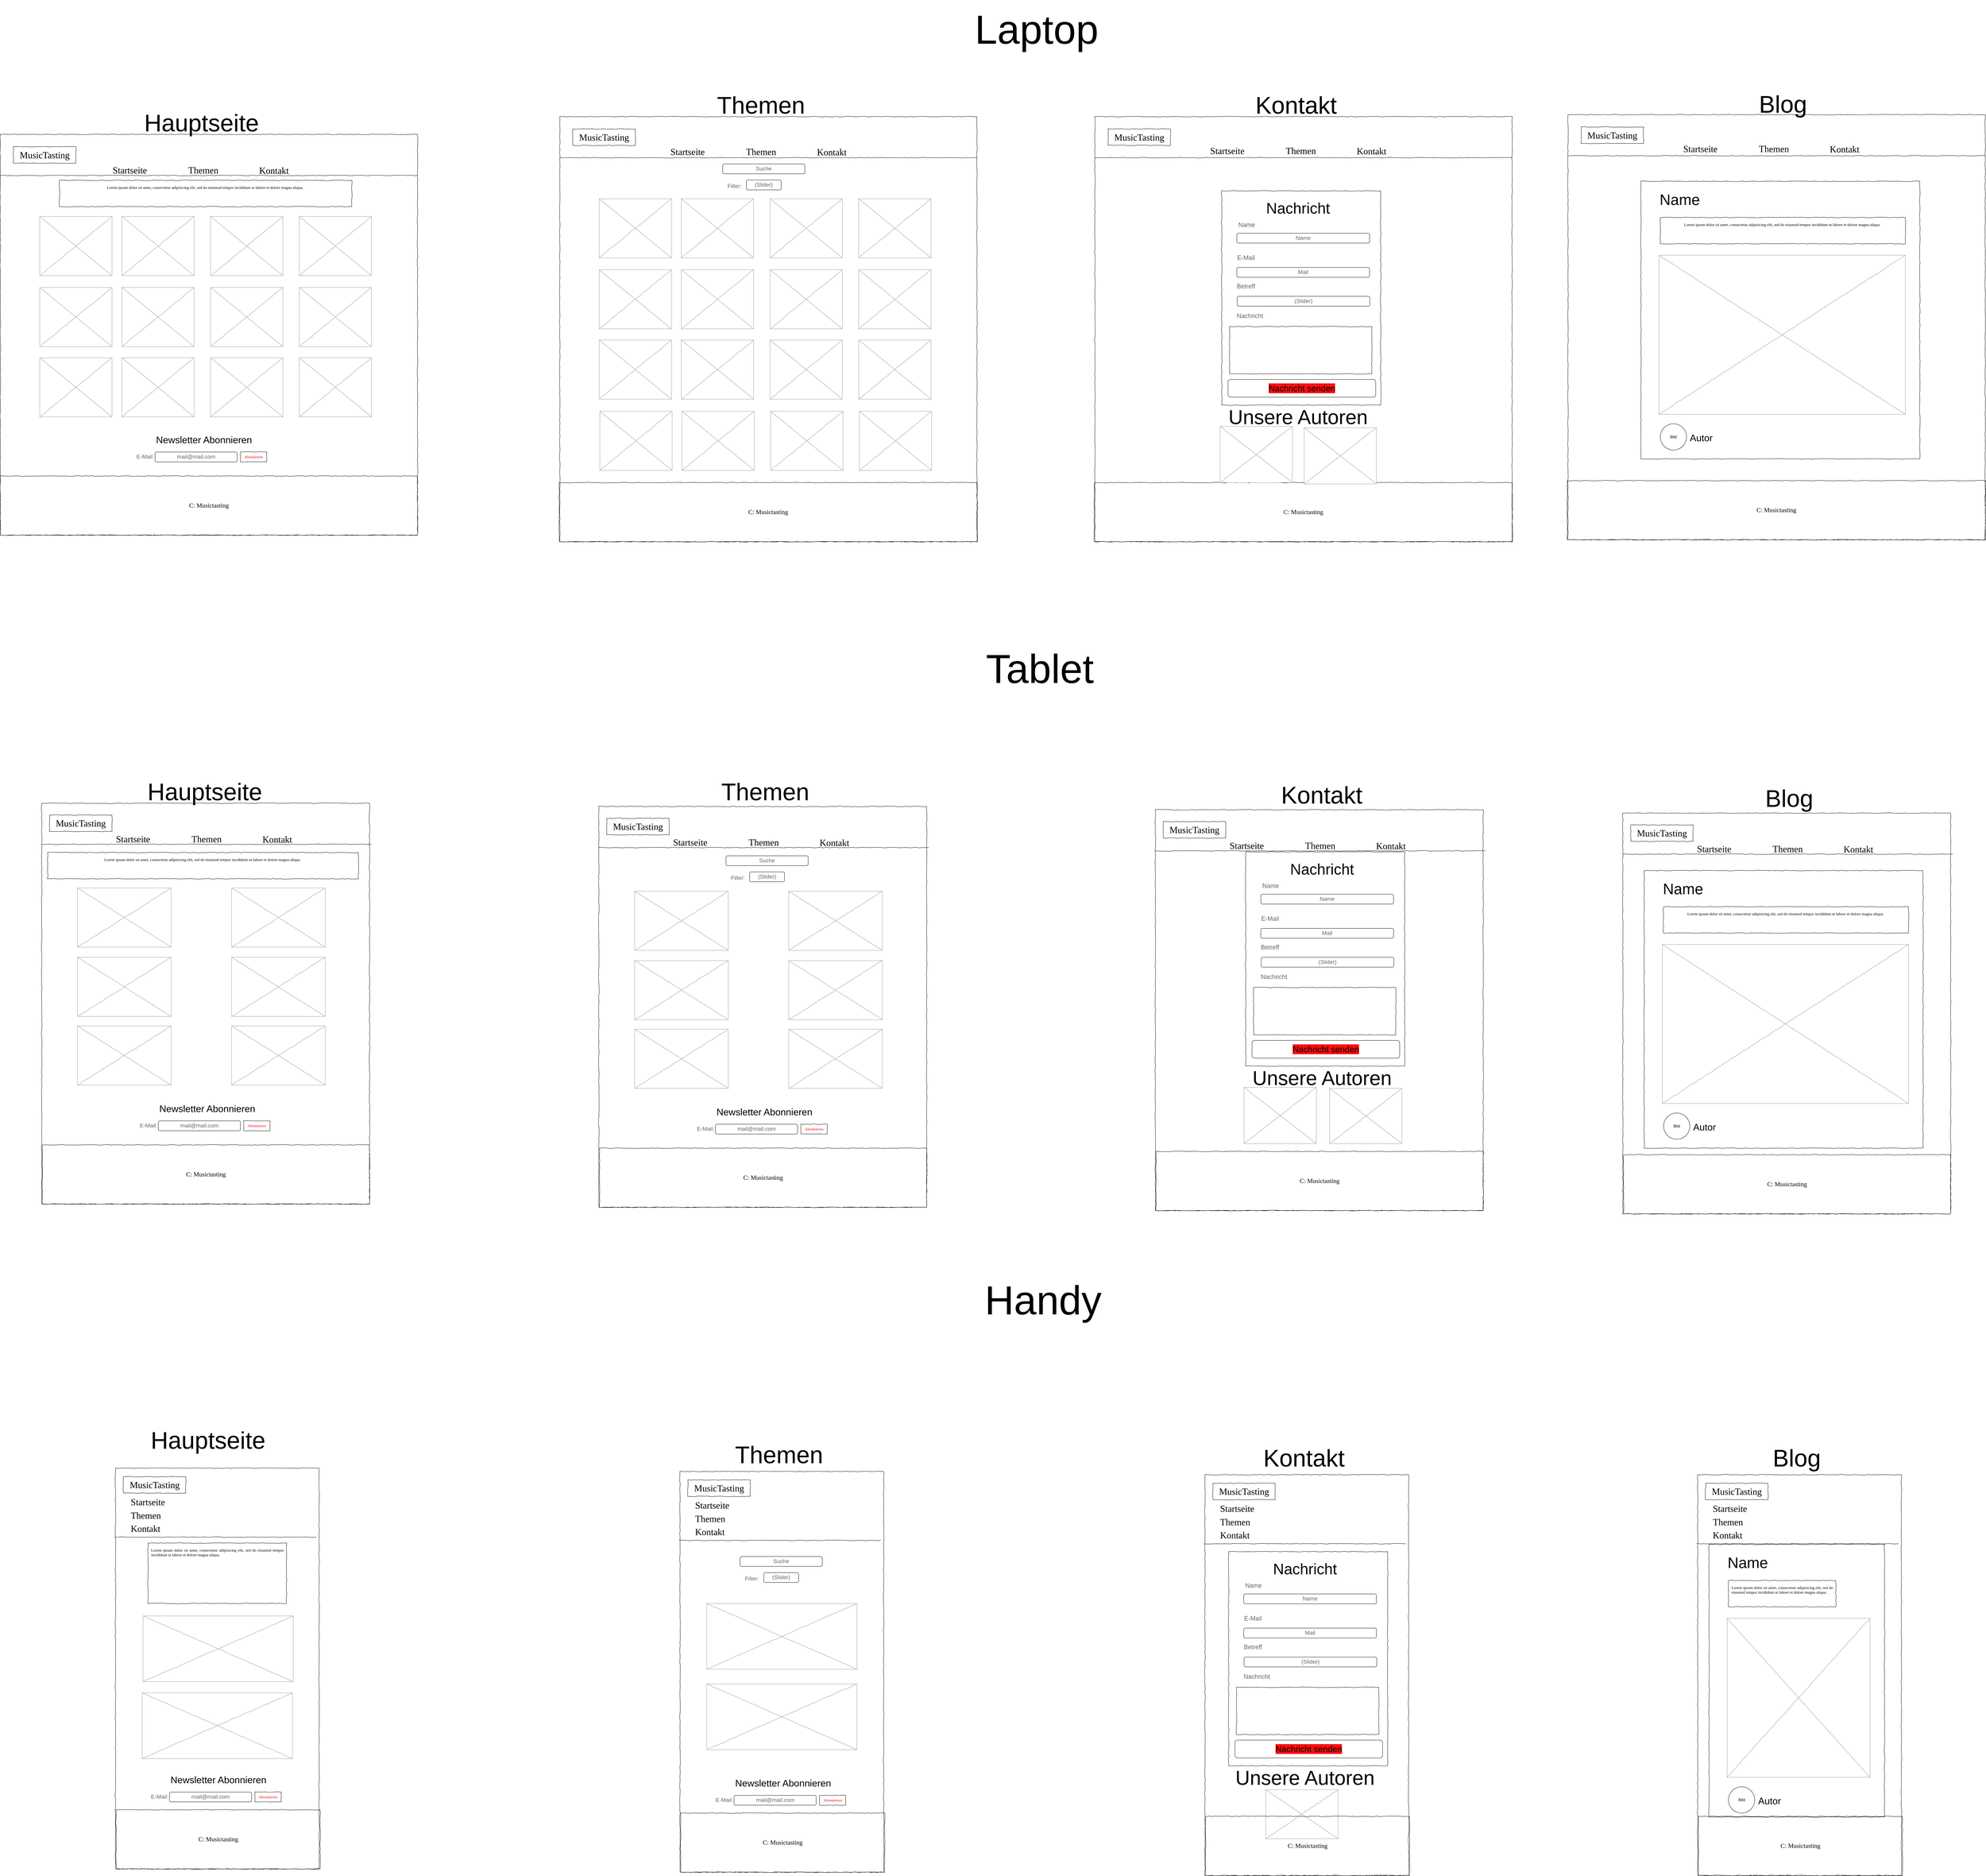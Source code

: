 <mxfile version="26.0.16">
  <diagram name="Page-1" id="03018318-947c-dd8e-b7a3-06fadd420f32">
    <mxGraphModel dx="5650" dy="3745" grid="0" gridSize="10" guides="1" tooltips="1" connect="1" arrows="1" fold="1" page="0" pageScale="1" pageWidth="1100" pageHeight="850" background="none" math="0" shadow="0">
      <root>
        <mxCell id="0" />
        <mxCell id="1" parent="0" />
        <mxCell id="2O41_qn-SW7AD8g0VkyL-54" value="" style="whiteSpace=wrap;html=1;rounded=0;shadow=0;labelBackgroundColor=none;strokeColor=#000000;strokeWidth=1;fillColor=none;fontFamily=Verdana;fontSize=12;fontColor=light-dark(#ff0000, #ededed);align=center;comic=1;" parent="1" vertex="1">
          <mxGeometry x="1623" y="-34" width="1270" height="1294" as="geometry" />
        </mxCell>
        <mxCell id="677b7b8949515195-1" value="" style="whiteSpace=wrap;html=1;rounded=0;shadow=0;labelBackgroundColor=none;strokeColor=#000000;strokeWidth=1;fillColor=none;fontFamily=Verdana;fontSize=12;fontColor=light-dark(#ff0000, #ededed);align=center;comic=1;" parent="1" vertex="1">
          <mxGeometry x="-80" y="20" width="1270" height="1220" as="geometry" />
        </mxCell>
        <mxCell id="677b7b8949515195-2" value="MusicTasting" style="whiteSpace=wrap;html=1;rounded=0;shadow=0;labelBackgroundColor=none;strokeWidth=1;fontFamily=Verdana;fontSize=28;align=center;comic=1;" parent="1" vertex="1">
          <mxGeometry x="-40" y="57.5" width="190" height="50" as="geometry" />
        </mxCell>
        <mxCell id="677b7b8949515195-4" value="&lt;font style=&quot;font-size: 28px;&quot;&gt;Startseite&lt;/font&gt;" style="text;html=1;points=[];align=left;verticalAlign=top;spacingTop=-4;fontSize=14;fontFamily=Verdana" parent="1" vertex="1">
          <mxGeometry x="260" y="110" width="100" height="35" as="geometry" />
        </mxCell>
        <mxCell id="677b7b8949515195-5" value="Themen" style="text;html=1;points=[];align=left;verticalAlign=top;spacingTop=-4;fontSize=28;fontFamily=Verdana;strokeWidth=4;" parent="1" vertex="1">
          <mxGeometry x="490" y="110" width="100" height="30" as="geometry" />
        </mxCell>
        <mxCell id="677b7b8949515195-6" value="Kontakt" style="text;html=1;points=[];align=left;verticalAlign=top;spacingTop=-4;fontSize=28;fontFamily=Verdana" parent="1" vertex="1">
          <mxGeometry x="706" y="111.25" width="110" height="32.5" as="geometry" />
        </mxCell>
        <mxCell id="677b7b8949515195-9" value="" style="line;strokeWidth=1;html=1;rounded=0;shadow=0;labelBackgroundColor=none;fillColor=none;fontFamily=Verdana;fontSize=14;fontColor=#000000;align=center;comic=1;" parent="1" vertex="1">
          <mxGeometry x="-80" y="140" width="1270" height="10" as="geometry" />
        </mxCell>
        <mxCell id="677b7b8949515195-15" value="&lt;div style=&quot;text-align: justify&quot;&gt;&lt;span&gt;Lorem ipsum dolor sit amet, consectetur adipisicing elit, sed do eiusmod tempor incididunt ut labore et dolore magna aliqua.&amp;nbsp;&lt;/span&gt;&lt;/div&gt;&lt;div style=&quot;text-align: justify&quot;&gt;&lt;br&gt;&lt;/div&gt;" style="whiteSpace=wrap;html=1;rounded=0;shadow=0;labelBackgroundColor=none;strokeWidth=1;fillColor=none;fontFamily=Verdana;fontSize=12;align=center;verticalAlign=top;spacing=10;comic=1;" parent="1" vertex="1">
          <mxGeometry x="100" y="160" width="890" height="80" as="geometry" />
        </mxCell>
        <mxCell id="677b7b8949515195-16" value="" style="verticalLabelPosition=bottom;shadow=0;dashed=0;align=center;html=1;verticalAlign=top;strokeWidth=1;shape=mxgraph.mockup.graphics.simpleIcon;strokeColor=#999999;rounded=0;labelBackgroundColor=none;fontFamily=Verdana;fontSize=14;fontColor=#000000;comic=1;" parent="1" vertex="1">
          <mxGeometry x="40" y="270" width="220" height="180" as="geometry" />
        </mxCell>
        <mxCell id="2O41_qn-SW7AD8g0VkyL-3" value="" style="verticalLabelPosition=bottom;shadow=0;dashed=0;align=center;html=1;verticalAlign=top;strokeWidth=1;shape=mxgraph.mockup.graphics.simpleIcon;strokeColor=#999999;rounded=0;labelBackgroundColor=none;fontFamily=Verdana;fontSize=14;fontColor=#000000;comic=1;" parent="1" vertex="1">
          <mxGeometry x="290" y="270" width="220" height="180" as="geometry" />
        </mxCell>
        <mxCell id="2O41_qn-SW7AD8g0VkyL-4" value="" style="verticalLabelPosition=bottom;shadow=0;dashed=0;align=center;html=1;verticalAlign=top;strokeWidth=1;shape=mxgraph.mockup.graphics.simpleIcon;strokeColor=#999999;rounded=0;labelBackgroundColor=none;fontFamily=Verdana;fontSize=14;fontColor=#000000;comic=1;" parent="1" vertex="1">
          <mxGeometry x="560" y="270" width="220" height="180" as="geometry" />
        </mxCell>
        <mxCell id="2O41_qn-SW7AD8g0VkyL-5" value="" style="verticalLabelPosition=bottom;shadow=0;dashed=0;align=center;html=1;verticalAlign=top;strokeWidth=1;shape=mxgraph.mockup.graphics.simpleIcon;strokeColor=#999999;rounded=0;labelBackgroundColor=none;fontFamily=Verdana;fontSize=14;fontColor=#000000;comic=1;" parent="1" vertex="1">
          <mxGeometry x="830" y="270" width="220" height="180" as="geometry" />
        </mxCell>
        <mxCell id="2O41_qn-SW7AD8g0VkyL-6" value="" style="verticalLabelPosition=bottom;shadow=0;dashed=0;align=center;html=1;verticalAlign=top;strokeWidth=1;shape=mxgraph.mockup.graphics.simpleIcon;strokeColor=#999999;rounded=0;labelBackgroundColor=none;fontFamily=Verdana;fontSize=14;fontColor=#000000;comic=1;" parent="1" vertex="1">
          <mxGeometry x="40" y="486" width="220" height="180" as="geometry" />
        </mxCell>
        <mxCell id="2O41_qn-SW7AD8g0VkyL-7" value="" style="verticalLabelPosition=bottom;shadow=0;dashed=0;align=center;html=1;verticalAlign=top;strokeWidth=1;shape=mxgraph.mockup.graphics.simpleIcon;strokeColor=#999999;rounded=0;labelBackgroundColor=none;fontFamily=Verdana;fontSize=14;fontColor=#000000;comic=1;" parent="1" vertex="1">
          <mxGeometry x="290" y="486" width="220" height="180" as="geometry" />
        </mxCell>
        <mxCell id="2O41_qn-SW7AD8g0VkyL-8" value="" style="verticalLabelPosition=bottom;shadow=0;dashed=0;align=center;html=1;verticalAlign=top;strokeWidth=1;shape=mxgraph.mockup.graphics.simpleIcon;strokeColor=#999999;rounded=0;labelBackgroundColor=none;fontFamily=Verdana;fontSize=14;fontColor=#000000;comic=1;" parent="1" vertex="1">
          <mxGeometry x="560" y="486" width="220" height="180" as="geometry" />
        </mxCell>
        <mxCell id="2O41_qn-SW7AD8g0VkyL-9" value="" style="verticalLabelPosition=bottom;shadow=0;dashed=0;align=center;html=1;verticalAlign=top;strokeWidth=1;shape=mxgraph.mockup.graphics.simpleIcon;strokeColor=#999999;rounded=0;labelBackgroundColor=none;fontFamily=Verdana;fontSize=14;fontColor=#000000;comic=1;" parent="1" vertex="1">
          <mxGeometry x="830" y="486" width="220" height="180" as="geometry" />
        </mxCell>
        <mxCell id="2O41_qn-SW7AD8g0VkyL-10" value="" style="verticalLabelPosition=bottom;shadow=0;dashed=0;align=center;html=1;verticalAlign=top;strokeWidth=1;shape=mxgraph.mockup.graphics.simpleIcon;strokeColor=#999999;rounded=0;labelBackgroundColor=none;fontFamily=Verdana;fontSize=14;fontColor=#000000;comic=1;" parent="1" vertex="1">
          <mxGeometry x="40" y="700" width="220" height="180" as="geometry" />
        </mxCell>
        <mxCell id="2O41_qn-SW7AD8g0VkyL-11" value="" style="verticalLabelPosition=bottom;shadow=0;dashed=0;align=center;html=1;verticalAlign=top;strokeWidth=1;shape=mxgraph.mockup.graphics.simpleIcon;strokeColor=#999999;rounded=0;labelBackgroundColor=none;fontFamily=Verdana;fontSize=14;fontColor=#000000;comic=1;" parent="1" vertex="1">
          <mxGeometry x="290" y="700" width="220" height="180" as="geometry" />
        </mxCell>
        <mxCell id="2O41_qn-SW7AD8g0VkyL-12" value="" style="verticalLabelPosition=bottom;shadow=0;dashed=0;align=center;html=1;verticalAlign=top;strokeWidth=1;shape=mxgraph.mockup.graphics.simpleIcon;strokeColor=#999999;rounded=0;labelBackgroundColor=none;fontFamily=Verdana;fontSize=14;fontColor=#000000;comic=1;" parent="1" vertex="1">
          <mxGeometry x="560" y="700" width="220" height="180" as="geometry" />
        </mxCell>
        <mxCell id="2O41_qn-SW7AD8g0VkyL-13" value="" style="verticalLabelPosition=bottom;shadow=0;dashed=0;align=center;html=1;verticalAlign=top;strokeWidth=1;shape=mxgraph.mockup.graphics.simpleIcon;strokeColor=#999999;rounded=0;labelBackgroundColor=none;fontFamily=Verdana;fontSize=14;fontColor=#000000;comic=1;" parent="1" vertex="1">
          <mxGeometry x="830" y="700" width="220" height="180" as="geometry" />
        </mxCell>
        <mxCell id="2O41_qn-SW7AD8g0VkyL-14" value="&lt;font style=&quot;font-size: 19px;&quot;&gt;C: Musictasting&lt;/font&gt;" style="whiteSpace=wrap;html=1;rounded=0;shadow=0;labelBackgroundColor=none;strokeWidth=1;fillColor=none;fontFamily=Verdana;fontSize=12;align=center;comic=1;" parent="1" vertex="1">
          <mxGeometry x="-80" y="1060" width="1270" height="180" as="geometry" />
        </mxCell>
        <mxCell id="2O41_qn-SW7AD8g0VkyL-18" value="Abonnieren" style="whiteSpace=wrap;html=1;rounded=0;shadow=0;labelBackgroundColor=none;strokeWidth=1;fillColor=none;fontFamily=Verdana;fontSize=12;align=center;comic=1;fontColor=light-dark(#ff0000, #ededed);" parent="1" vertex="1">
          <mxGeometry x="651" y="987" width="80" height="30" as="geometry" />
        </mxCell>
        <mxCell id="2O41_qn-SW7AD8g0VkyL-19" value="&lt;span style=&quot;color: rgb(102, 102, 102); font-size: 17px; text-align: left; text-wrap-mode: nowrap;&quot;&gt;mail@mail.com&lt;/span&gt;" style="rounded=1;whiteSpace=wrap;html=1;" parent="1" vertex="1">
          <mxGeometry x="391" y="987" width="250" height="30" as="geometry" />
        </mxCell>
        <mxCell id="2O41_qn-SW7AD8g0VkyL-20" value="&lt;span style=&quot;color: rgb(102, 102, 102); font-size: 17px; text-align: left; text-wrap-mode: nowrap;&quot;&gt;E-Mail:&lt;/span&gt;" style="rounded=1;whiteSpace=wrap;html=1;strokeColor=none;fillColor=none;" parent="1" vertex="1">
          <mxGeometry x="331" y="987" width="60" height="30" as="geometry" />
        </mxCell>
        <mxCell id="2O41_qn-SW7AD8g0VkyL-21" value="Newsletter Abonnieren" style="rounded=1;fontSize=29;labelBorderColor=none;whiteSpace=wrap;strokeColor=none;fillColor=none;" parent="1" vertex="1">
          <mxGeometry x="390" y="930" width="300" height="40" as="geometry" />
        </mxCell>
        <mxCell id="2O41_qn-SW7AD8g0VkyL-22" value="Hauptseite" style="rounded=1;fontSize=73;labelBorderColor=none;whiteSpace=wrap;strokeColor=none;fillColor=none;" parent="1" vertex="1">
          <mxGeometry x="274" y="-105" width="517" height="179" as="geometry" />
        </mxCell>
        <mxCell id="2O41_qn-SW7AD8g0VkyL-24" value="MusicTasting" style="whiteSpace=wrap;html=1;rounded=0;shadow=0;labelBackgroundColor=none;strokeWidth=1;fontFamily=Verdana;fontSize=28;align=center;comic=1;" parent="1" vertex="1">
          <mxGeometry x="1663" y="3.5" width="190" height="50" as="geometry" />
        </mxCell>
        <mxCell id="2O41_qn-SW7AD8g0VkyL-28" value="" style="line;strokeWidth=1;html=1;rounded=0;shadow=0;labelBackgroundColor=none;fillColor=none;fontFamily=Verdana;fontSize=14;fontColor=#000000;align=center;comic=1;" parent="1" vertex="1">
          <mxGeometry x="1623" y="86" width="1270" height="10" as="geometry" />
        </mxCell>
        <mxCell id="2O41_qn-SW7AD8g0VkyL-30" value="" style="verticalLabelPosition=bottom;shadow=0;dashed=0;align=center;html=1;verticalAlign=top;strokeWidth=1;shape=mxgraph.mockup.graphics.simpleIcon;strokeColor=#999999;rounded=0;labelBackgroundColor=none;fontFamily=Verdana;fontSize=14;fontColor=#000000;comic=1;" parent="1" vertex="1">
          <mxGeometry x="1743" y="216" width="220" height="180" as="geometry" />
        </mxCell>
        <mxCell id="2O41_qn-SW7AD8g0VkyL-31" value="" style="verticalLabelPosition=bottom;shadow=0;dashed=0;align=center;html=1;verticalAlign=top;strokeWidth=1;shape=mxgraph.mockup.graphics.simpleIcon;strokeColor=#999999;rounded=0;labelBackgroundColor=none;fontFamily=Verdana;fontSize=14;fontColor=#000000;comic=1;" parent="1" vertex="1">
          <mxGeometry x="1993" y="216" width="220" height="180" as="geometry" />
        </mxCell>
        <mxCell id="2O41_qn-SW7AD8g0VkyL-32" value="" style="verticalLabelPosition=bottom;shadow=0;dashed=0;align=center;html=1;verticalAlign=top;strokeWidth=1;shape=mxgraph.mockup.graphics.simpleIcon;strokeColor=#999999;rounded=0;labelBackgroundColor=none;fontFamily=Verdana;fontSize=14;fontColor=#000000;comic=1;" parent="1" vertex="1">
          <mxGeometry x="2263" y="216" width="220" height="180" as="geometry" />
        </mxCell>
        <mxCell id="2O41_qn-SW7AD8g0VkyL-33" value="" style="verticalLabelPosition=bottom;shadow=0;dashed=0;align=center;html=1;verticalAlign=top;strokeWidth=1;shape=mxgraph.mockup.graphics.simpleIcon;strokeColor=#999999;rounded=0;labelBackgroundColor=none;fontFamily=Verdana;fontSize=14;fontColor=#000000;comic=1;" parent="1" vertex="1">
          <mxGeometry x="2533" y="216" width="220" height="180" as="geometry" />
        </mxCell>
        <mxCell id="2O41_qn-SW7AD8g0VkyL-34" value="" style="verticalLabelPosition=bottom;shadow=0;dashed=0;align=center;html=1;verticalAlign=top;strokeWidth=1;shape=mxgraph.mockup.graphics.simpleIcon;strokeColor=#999999;rounded=0;labelBackgroundColor=none;fontFamily=Verdana;fontSize=14;fontColor=#000000;comic=1;" parent="1" vertex="1">
          <mxGeometry x="1743" y="432" width="220" height="180" as="geometry" />
        </mxCell>
        <mxCell id="2O41_qn-SW7AD8g0VkyL-35" value="" style="verticalLabelPosition=bottom;shadow=0;dashed=0;align=center;html=1;verticalAlign=top;strokeWidth=1;shape=mxgraph.mockup.graphics.simpleIcon;strokeColor=#999999;rounded=0;labelBackgroundColor=none;fontFamily=Verdana;fontSize=14;fontColor=#000000;comic=1;" parent="1" vertex="1">
          <mxGeometry x="1993" y="432" width="220" height="180" as="geometry" />
        </mxCell>
        <mxCell id="2O41_qn-SW7AD8g0VkyL-36" value="" style="verticalLabelPosition=bottom;shadow=0;dashed=0;align=center;html=1;verticalAlign=top;strokeWidth=1;shape=mxgraph.mockup.graphics.simpleIcon;strokeColor=#999999;rounded=0;labelBackgroundColor=none;fontFamily=Verdana;fontSize=14;fontColor=#000000;comic=1;" parent="1" vertex="1">
          <mxGeometry x="2263" y="432" width="220" height="180" as="geometry" />
        </mxCell>
        <mxCell id="2O41_qn-SW7AD8g0VkyL-37" value="" style="verticalLabelPosition=bottom;shadow=0;dashed=0;align=center;html=1;verticalAlign=top;strokeWidth=1;shape=mxgraph.mockup.graphics.simpleIcon;strokeColor=#999999;rounded=0;labelBackgroundColor=none;fontFamily=Verdana;fontSize=14;fontColor=#000000;comic=1;" parent="1" vertex="1">
          <mxGeometry x="2533" y="432" width="220" height="180" as="geometry" />
        </mxCell>
        <mxCell id="2O41_qn-SW7AD8g0VkyL-38" value="" style="verticalLabelPosition=bottom;shadow=0;dashed=0;align=center;html=1;verticalAlign=top;strokeWidth=1;shape=mxgraph.mockup.graphics.simpleIcon;strokeColor=#999999;rounded=0;labelBackgroundColor=none;fontFamily=Verdana;fontSize=14;fontColor=#000000;comic=1;" parent="1" vertex="1">
          <mxGeometry x="1743" y="646" width="220" height="180" as="geometry" />
        </mxCell>
        <mxCell id="2O41_qn-SW7AD8g0VkyL-39" value="" style="verticalLabelPosition=bottom;shadow=0;dashed=0;align=center;html=1;verticalAlign=top;strokeWidth=1;shape=mxgraph.mockup.graphics.simpleIcon;strokeColor=#999999;rounded=0;labelBackgroundColor=none;fontFamily=Verdana;fontSize=14;fontColor=#000000;comic=1;" parent="1" vertex="1">
          <mxGeometry x="1993" y="646" width="220" height="180" as="geometry" />
        </mxCell>
        <mxCell id="2O41_qn-SW7AD8g0VkyL-40" value="" style="verticalLabelPosition=bottom;shadow=0;dashed=0;align=center;html=1;verticalAlign=top;strokeWidth=1;shape=mxgraph.mockup.graphics.simpleIcon;strokeColor=#999999;rounded=0;labelBackgroundColor=none;fontFamily=Verdana;fontSize=14;fontColor=#000000;comic=1;" parent="1" vertex="1">
          <mxGeometry x="2263" y="646" width="220" height="180" as="geometry" />
        </mxCell>
        <mxCell id="2O41_qn-SW7AD8g0VkyL-41" value="" style="verticalLabelPosition=bottom;shadow=0;dashed=0;align=center;html=1;verticalAlign=top;strokeWidth=1;shape=mxgraph.mockup.graphics.simpleIcon;strokeColor=#999999;rounded=0;labelBackgroundColor=none;fontFamily=Verdana;fontSize=14;fontColor=#000000;comic=1;" parent="1" vertex="1">
          <mxGeometry x="2533" y="646" width="220" height="180" as="geometry" />
        </mxCell>
        <mxCell id="2O41_qn-SW7AD8g0VkyL-42" value="&lt;font style=&quot;font-size: 19px;&quot;&gt;C: Musictasting&lt;/font&gt;" style="whiteSpace=wrap;html=1;rounded=0;shadow=0;labelBackgroundColor=none;strokeWidth=1;fillColor=none;fontFamily=Verdana;fontSize=12;align=center;comic=1;" parent="1" vertex="1">
          <mxGeometry x="1621" y="1080" width="1273" height="180" as="geometry" />
        </mxCell>
        <mxCell id="2O41_qn-SW7AD8g0VkyL-47" value="Themen" style="rounded=1;fontSize=73;labelBorderColor=none;whiteSpace=wrap;strokeColor=none;fillColor=none;" parent="1" vertex="1">
          <mxGeometry x="1977" y="-159" width="517" height="179" as="geometry" />
        </mxCell>
        <mxCell id="2O41_qn-SW7AD8g0VkyL-49" value="" style="verticalLabelPosition=bottom;shadow=0;dashed=0;align=center;html=1;verticalAlign=top;strokeWidth=1;shape=mxgraph.mockup.graphics.simpleIcon;strokeColor=#999999;rounded=0;labelBackgroundColor=none;fontFamily=Verdana;fontSize=14;fontColor=#000000;comic=1;" parent="1" vertex="1">
          <mxGeometry x="1745" y="863" width="220" height="180" as="geometry" />
        </mxCell>
        <mxCell id="2O41_qn-SW7AD8g0VkyL-50" value="" style="verticalLabelPosition=bottom;shadow=0;dashed=0;align=center;html=1;verticalAlign=top;strokeWidth=1;shape=mxgraph.mockup.graphics.simpleIcon;strokeColor=#999999;rounded=0;labelBackgroundColor=none;fontFamily=Verdana;fontSize=14;fontColor=#000000;comic=1;" parent="1" vertex="1">
          <mxGeometry x="1995" y="863" width="220" height="180" as="geometry" />
        </mxCell>
        <mxCell id="2O41_qn-SW7AD8g0VkyL-51" value="" style="verticalLabelPosition=bottom;shadow=0;dashed=0;align=center;html=1;verticalAlign=top;strokeWidth=1;shape=mxgraph.mockup.graphics.simpleIcon;strokeColor=#999999;rounded=0;labelBackgroundColor=none;fontFamily=Verdana;fontSize=14;fontColor=#000000;comic=1;" parent="1" vertex="1">
          <mxGeometry x="2265" y="863" width="220" height="180" as="geometry" />
        </mxCell>
        <mxCell id="2O41_qn-SW7AD8g0VkyL-52" value="" style="verticalLabelPosition=bottom;shadow=0;dashed=0;align=center;html=1;verticalAlign=top;strokeWidth=1;shape=mxgraph.mockup.graphics.simpleIcon;strokeColor=#999999;rounded=0;labelBackgroundColor=none;fontFamily=Verdana;fontSize=14;fontColor=#000000;comic=1;" parent="1" vertex="1">
          <mxGeometry x="2535" y="863" width="220" height="180" as="geometry" />
        </mxCell>
        <mxCell id="2O41_qn-SW7AD8g0VkyL-55" value="&lt;span style=&quot;color: rgb(102, 102, 102); font-size: 17px; text-align: left; text-wrap-mode: nowrap;&quot;&gt;Suche&lt;/span&gt;" style="rounded=1;whiteSpace=wrap;html=1;" parent="1" vertex="1">
          <mxGeometry x="2119" y="110" width="250" height="30" as="geometry" />
        </mxCell>
        <mxCell id="2O41_qn-SW7AD8g0VkyL-56" value="&lt;span style=&quot;color: rgb(102, 102, 102); font-size: 17px; text-align: left; text-wrap-mode: nowrap;&quot;&gt;Filter:&lt;/span&gt;" style="rounded=1;whiteSpace=wrap;html=1;strokeColor=none;fillColor=none;" parent="1" vertex="1">
          <mxGeometry x="2125" y="163" width="60" height="30" as="geometry" />
        </mxCell>
        <mxCell id="2O41_qn-SW7AD8g0VkyL-57" value="&lt;span style=&quot;color: rgb(102, 102, 102); font-size: 17px; text-align: left; text-wrap-mode: nowrap;&quot;&gt;(Slider)&lt;/span&gt;" style="rounded=1;whiteSpace=wrap;html=1;" parent="1" vertex="1">
          <mxGeometry x="2191" y="159" width="106" height="30" as="geometry" />
        </mxCell>
        <mxCell id="2O41_qn-SW7AD8g0VkyL-85" value="" style="whiteSpace=wrap;html=1;rounded=0;shadow=0;labelBackgroundColor=none;strokeColor=#000000;strokeWidth=1;fillColor=none;fontFamily=Verdana;fontSize=12;fontColor=light-dark(#ff0000, #ededed);align=center;comic=1;" parent="1" vertex="1">
          <mxGeometry x="3252" y="-34" width="1270" height="1294" as="geometry" />
        </mxCell>
        <mxCell id="2O41_qn-SW7AD8g0VkyL-86" value="MusicTasting" style="whiteSpace=wrap;html=1;rounded=0;shadow=0;labelBackgroundColor=none;strokeWidth=1;fontFamily=Verdana;fontSize=28;align=center;comic=1;" parent="1" vertex="1">
          <mxGeometry x="3292" y="3.5" width="190" height="50" as="geometry" />
        </mxCell>
        <mxCell id="2O41_qn-SW7AD8g0VkyL-90" value="" style="line;strokeWidth=1;html=1;rounded=0;shadow=0;labelBackgroundColor=none;fillColor=none;fontFamily=Verdana;fontSize=14;fontColor=#000000;align=center;comic=1;" parent="1" vertex="1">
          <mxGeometry x="3252" y="86" width="1270" height="10" as="geometry" />
        </mxCell>
        <mxCell id="2O41_qn-SW7AD8g0VkyL-103" value="&lt;font style=&quot;font-size: 19px;&quot;&gt;C: Musictasting&lt;/font&gt;" style="whiteSpace=wrap;html=1;rounded=0;shadow=0;labelBackgroundColor=none;strokeWidth=1;fillColor=none;fontFamily=Verdana;fontSize=12;align=center;comic=1;" parent="1" vertex="1">
          <mxGeometry x="3250" y="1080" width="1273" height="180" as="geometry" />
        </mxCell>
        <mxCell id="2O41_qn-SW7AD8g0VkyL-104" value="Kontakt" style="rounded=1;fontSize=73;labelBorderColor=none;whiteSpace=wrap;strokeColor=none;fillColor=none;" parent="1" vertex="1">
          <mxGeometry x="3606" y="-159" width="517" height="179" as="geometry" />
        </mxCell>
        <mxCell id="2O41_qn-SW7AD8g0VkyL-109" value="&lt;font style=&quot;font-size: 26px; background-color: rgb(255, 13, 13);&quot;&gt;Nachricht senden&lt;/font&gt;" style="rounded=1;whiteSpace=wrap;labelBackgroundColor=none;labelBorderColor=none;textShadow=0;html=1;" parent="1" vertex="1">
          <mxGeometry x="3657.25" y="766" width="449.5" height="54" as="geometry" />
        </mxCell>
        <mxCell id="2O41_qn-SW7AD8g0VkyL-112" value="" style="whiteSpace=wrap;html=1;rounded=0;shadow=0;labelBackgroundColor=none;strokeWidth=1;fillColor=none;fontFamily=Verdana;fontSize=12;align=center;comic=1;" parent="1" vertex="1">
          <mxGeometry x="3638" y="192" width="484" height="652" as="geometry" />
        </mxCell>
        <mxCell id="2O41_qn-SW7AD8g0VkyL-113" value="Nachricht" style="rounded=1;fontSize=46;labelBorderColor=none;whiteSpace=wrap;strokeColor=none;fillColor=none;" parent="1" vertex="1">
          <mxGeometry x="3612" y="155" width="517" height="179" as="geometry" />
        </mxCell>
        <mxCell id="2O41_qn-SW7AD8g0VkyL-114" value="&lt;span style=&quot;color: rgb(102, 102, 102); text-align: left; text-wrap-mode: nowrap;&quot;&gt;Name&lt;/span&gt;" style="rounded=1;whiteSpace=wrap;html=1;strokeColor=none;fillColor=none;fontSize=19;" parent="1" vertex="1">
          <mxGeometry x="3684" y="281" width="60" height="30" as="geometry" />
        </mxCell>
        <mxCell id="2O41_qn-SW7AD8g0VkyL-115" value="&lt;span style=&quot;color: rgb(102, 102, 102); text-align: left; text-wrap-mode: nowrap;&quot;&gt;E-Mail&lt;/span&gt;" style="rounded=1;whiteSpace=wrap;html=1;strokeColor=none;fillColor=none;fontSize=19;" parent="1" vertex="1">
          <mxGeometry x="3682" y="381" width="60" height="30" as="geometry" />
        </mxCell>
        <mxCell id="2O41_qn-SW7AD8g0VkyL-116" value="&lt;span style=&quot;color: rgb(102, 102, 102); text-align: left; text-wrap-mode: nowrap;&quot;&gt;Betreff&lt;/span&gt;" style="rounded=1;whiteSpace=wrap;html=1;strokeColor=none;fillColor=none;fontSize=19;" parent="1" vertex="1">
          <mxGeometry x="3682" y="468" width="60" height="30" as="geometry" />
        </mxCell>
        <mxCell id="2O41_qn-SW7AD8g0VkyL-118" value="&lt;span style=&quot;color: rgb(102, 102, 102); text-align: left; text-wrap-mode: nowrap;&quot;&gt;Nachricht&lt;/span&gt;" style="rounded=1;whiteSpace=wrap;html=1;strokeColor=none;fillColor=none;fontSize=19;" parent="1" vertex="1">
          <mxGeometry x="3694" y="558" width="60" height="30" as="geometry" />
        </mxCell>
        <mxCell id="2O41_qn-SW7AD8g0VkyL-119" value="" style="whiteSpace=wrap;html=1;rounded=0;shadow=0;labelBackgroundColor=none;strokeWidth=1;fillColor=none;fontFamily=Verdana;fontSize=12;align=center;comic=1;" parent="1" vertex="1">
          <mxGeometry x="3662" y="605" width="433" height="144" as="geometry" />
        </mxCell>
        <mxCell id="2O41_qn-SW7AD8g0VkyL-120" value="&lt;span style=&quot;color: rgb(102, 102, 102); font-size: 17px; text-align: left; text-wrap-mode: nowrap;&quot;&gt;Name&lt;/span&gt;" style="rounded=1;whiteSpace=wrap;html=1;" parent="1" vertex="1">
          <mxGeometry x="3684" y="321" width="404" height="30" as="geometry" />
        </mxCell>
        <mxCell id="2O41_qn-SW7AD8g0VkyL-121" value="&lt;span style=&quot;color: rgb(102, 102, 102); font-size: 17px; text-align: left; text-wrap-mode: nowrap;&quot;&gt;Mail&lt;/span&gt;" style="rounded=1;whiteSpace=wrap;html=1;" parent="1" vertex="1">
          <mxGeometry x="3684" y="425" width="404" height="30" as="geometry" />
        </mxCell>
        <mxCell id="2O41_qn-SW7AD8g0VkyL-122" value="&lt;span style=&quot;color: rgb(102, 102, 102); font-size: 17px; text-align: left; text-wrap-mode: nowrap;&quot;&gt;(Slider)&lt;/span&gt;" style="rounded=1;whiteSpace=wrap;html=1;" parent="1" vertex="1">
          <mxGeometry x="3685" y="513" width="404" height="30" as="geometry" />
        </mxCell>
        <mxCell id="2O41_qn-SW7AD8g0VkyL-123" value="&lt;font style=&quot;font-size: 28px;&quot;&gt;Startseite&lt;/font&gt;" style="text;html=1;points=[];align=left;verticalAlign=top;spacingTop=-4;fontSize=14;fontFamily=Verdana" parent="1" vertex="1">
          <mxGeometry x="1957.5" y="53.5" width="100" height="35" as="geometry" />
        </mxCell>
        <mxCell id="2O41_qn-SW7AD8g0VkyL-124" value="Themen" style="text;html=1;points=[];align=left;verticalAlign=top;spacingTop=-4;fontSize=28;fontFamily=Verdana;strokeWidth=4;" parent="1" vertex="1">
          <mxGeometry x="2187.5" y="53.5" width="100" height="30" as="geometry" />
        </mxCell>
        <mxCell id="2O41_qn-SW7AD8g0VkyL-125" value="Kontakt" style="text;html=1;points=[];align=left;verticalAlign=top;spacingTop=-4;fontSize=28;fontFamily=Verdana" parent="1" vertex="1">
          <mxGeometry x="2403.5" y="54.75" width="110" height="32.5" as="geometry" />
        </mxCell>
        <mxCell id="2O41_qn-SW7AD8g0VkyL-126" value="&lt;font style=&quot;font-size: 28px;&quot;&gt;Startseite&lt;/font&gt;" style="text;html=1;points=[];align=left;verticalAlign=top;spacingTop=-4;fontSize=14;fontFamily=Verdana" parent="1" vertex="1">
          <mxGeometry x="3600.5" y="51" width="100" height="35" as="geometry" />
        </mxCell>
        <mxCell id="2O41_qn-SW7AD8g0VkyL-127" value="Themen" style="text;html=1;points=[];align=left;verticalAlign=top;spacingTop=-4;fontSize=28;fontFamily=Verdana;strokeWidth=4;" parent="1" vertex="1">
          <mxGeometry x="3830.5" y="51" width="100" height="30" as="geometry" />
        </mxCell>
        <mxCell id="2O41_qn-SW7AD8g0VkyL-128" value="Kontakt" style="text;html=1;points=[];align=left;verticalAlign=top;spacingTop=-4;fontSize=28;fontFamily=Verdana" parent="1" vertex="1">
          <mxGeometry x="4046.5" y="52.25" width="110" height="32.5" as="geometry" />
        </mxCell>
        <mxCell id="2O41_qn-SW7AD8g0VkyL-129" value="" style="whiteSpace=wrap;html=1;rounded=0;shadow=0;labelBackgroundColor=none;strokeColor=#000000;strokeWidth=1;fillColor=none;fontFamily=Verdana;fontSize=12;fontColor=light-dark(#ff0000, #ededed);align=center;comic=1;" parent="1" vertex="1">
          <mxGeometry x="4692" y="-40" width="1270" height="1294" as="geometry" />
        </mxCell>
        <mxCell id="2O41_qn-SW7AD8g0VkyL-130" value="MusicTasting" style="whiteSpace=wrap;html=1;rounded=0;shadow=0;labelBackgroundColor=none;strokeWidth=1;fontFamily=Verdana;fontSize=28;align=center;comic=1;" parent="1" vertex="1">
          <mxGeometry x="4732" y="-2.5" width="190" height="50" as="geometry" />
        </mxCell>
        <mxCell id="2O41_qn-SW7AD8g0VkyL-131" value="" style="line;strokeWidth=1;html=1;rounded=0;shadow=0;labelBackgroundColor=none;fillColor=none;fontFamily=Verdana;fontSize=14;fontColor=#000000;align=center;comic=1;" parent="1" vertex="1">
          <mxGeometry x="4692" y="80" width="1270" height="10" as="geometry" />
        </mxCell>
        <mxCell id="2O41_qn-SW7AD8g0VkyL-132" value="&lt;font style=&quot;font-size: 19px;&quot;&gt;C: Musictasting&lt;/font&gt;" style="whiteSpace=wrap;html=1;rounded=0;shadow=0;labelBackgroundColor=none;strokeWidth=1;fillColor=none;fontFamily=Verdana;fontSize=12;align=center;comic=1;" parent="1" vertex="1">
          <mxGeometry x="4690" y="1074" width="1273" height="180" as="geometry" />
        </mxCell>
        <mxCell id="2O41_qn-SW7AD8g0VkyL-133" value="Blog" style="rounded=1;fontSize=73;labelBorderColor=none;whiteSpace=wrap;strokeColor=none;fillColor=none;" parent="1" vertex="1">
          <mxGeometry x="5087.5" y="-162" width="517" height="179" as="geometry" />
        </mxCell>
        <mxCell id="2O41_qn-SW7AD8g0VkyL-141" value="Bild" style="whiteSpace=wrap;html=1;rounded=0;shadow=0;labelBackgroundColor=none;strokeWidth=1;fillColor=none;fontFamily=Verdana;fontSize=12;align=center;comic=1;" parent="1" vertex="1">
          <mxGeometry x="4914" y="163" width="849" height="845" as="geometry" />
        </mxCell>
        <mxCell id="2O41_qn-SW7AD8g0VkyL-145" value="&lt;font style=&quot;font-size: 28px;&quot;&gt;Startseite&lt;/font&gt;" style="text;html=1;points=[];align=left;verticalAlign=top;spacingTop=-4;fontSize=14;fontFamily=Verdana" parent="1" vertex="1">
          <mxGeometry x="5040.5" y="45" width="100" height="35" as="geometry" />
        </mxCell>
        <mxCell id="2O41_qn-SW7AD8g0VkyL-146" value="Themen" style="text;html=1;points=[];align=left;verticalAlign=top;spacingTop=-4;fontSize=28;fontFamily=Verdana;strokeWidth=4;" parent="1" vertex="1">
          <mxGeometry x="5270.5" y="45" width="100" height="30" as="geometry" />
        </mxCell>
        <mxCell id="2O41_qn-SW7AD8g0VkyL-147" value="Kontakt" style="text;html=1;points=[];align=left;verticalAlign=top;spacingTop=-4;fontSize=28;fontFamily=Verdana" parent="1" vertex="1">
          <mxGeometry x="5486.5" y="46.25" width="110" height="32.5" as="geometry" />
        </mxCell>
        <mxCell id="2O41_qn-SW7AD8g0VkyL-148" value="" style="verticalLabelPosition=bottom;shadow=0;dashed=0;align=center;html=1;verticalAlign=top;strokeWidth=1;shape=mxgraph.mockup.graphics.simpleIcon;strokeColor=#999999;rounded=0;labelBackgroundColor=none;fontFamily=Verdana;fontSize=14;fontColor=#000000;comic=1;" parent="1" vertex="1">
          <mxGeometry x="4969" y="388" width="750" height="484" as="geometry" />
        </mxCell>
        <mxCell id="2O41_qn-SW7AD8g0VkyL-149" value="&lt;span style=&quot;color: rgb(0, 0, 0); font-family: Helvetica; font-size: 46px; font-style: normal; font-variant-ligatures: normal; font-variant-caps: normal; font-weight: 400; letter-spacing: normal; orphans: 2; text-align: center; text-indent: 0px; text-transform: none; widows: 2; word-spacing: 0px; -webkit-text-stroke-width: 0px; white-space: normal; background-color: rgb(255, 255, 255); text-decoration-thickness: initial; text-decoration-style: initial; text-decoration-color: initial; display: inline !important; float: none;&quot;&gt;Name&lt;/span&gt;" style="text;whiteSpace=wrap;html=1;" parent="1" vertex="1">
          <mxGeometry x="4968.997" y="185.0" width="222" height="77" as="geometry" />
        </mxCell>
        <mxCell id="2O41_qn-SW7AD8g0VkyL-150" value="&lt;div style=&quot;text-align: justify&quot;&gt;&lt;span&gt;Lorem ipsum dolor sit amet, consectetur adipisicing elit, sed do eiusmod tempor incididunt ut labore et dolore magna aliqua.&amp;nbsp;&lt;/span&gt;&lt;/div&gt;&lt;div style=&quot;text-align: justify&quot;&gt;&lt;br&gt;&lt;/div&gt;" style="whiteSpace=wrap;html=1;rounded=0;shadow=0;labelBackgroundColor=none;strokeWidth=1;fillColor=none;fontFamily=Verdana;fontSize=12;align=center;verticalAlign=top;spacing=10;comic=1;" parent="1" vertex="1">
          <mxGeometry x="4973" y="273" width="746" height="80" as="geometry" />
        </mxCell>
        <mxCell id="2O41_qn-SW7AD8g0VkyL-151" value="Bild" style="ellipse;whiteSpace=wrap;html=1;aspect=fixed;" parent="1" vertex="1">
          <mxGeometry x="4973" y="901" width="80" height="80" as="geometry" />
        </mxCell>
        <mxCell id="2O41_qn-SW7AD8g0VkyL-155" value="&lt;span style=&quot;color: rgb(0, 0, 0); font-family: Helvetica; font-style: normal; font-variant-ligatures: normal; font-variant-caps: normal; font-weight: 400; letter-spacing: normal; orphans: 2; text-align: center; text-indent: 0px; text-transform: none; widows: 2; word-spacing: 0px; -webkit-text-stroke-width: 0px; white-space: normal; background-color: rgb(255, 255, 255); text-decoration-thickness: initial; text-decoration-style: initial; text-decoration-color: initial; float: none; display: inline !important;&quot;&gt;Autor&lt;/span&gt;" style="text;whiteSpace=wrap;html=1;fontSize=29;" parent="1" vertex="1">
          <mxGeometry x="5061" y="920" width="73" height="42" as="geometry" />
        </mxCell>
        <mxCell id="0T8yXIebYPb7rNoqqRBt-1" value="Laptop" style="rounded=1;fontSize=123;labelBorderColor=none;whiteSpace=wrap;strokeColor=none;fillColor=none;" vertex="1" parent="1">
          <mxGeometry x="2816" y="-389" width="517" height="179" as="geometry" />
        </mxCell>
        <mxCell id="0T8yXIebYPb7rNoqqRBt-3" value="Tablet" style="rounded=1;fontSize=123;labelBorderColor=none;whiteSpace=wrap;strokeColor=none;fillColor=none;" vertex="1" parent="1">
          <mxGeometry x="2826" y="1557" width="517" height="179" as="geometry" />
        </mxCell>
        <mxCell id="0T8yXIebYPb7rNoqqRBt-4" value="" style="whiteSpace=wrap;html=1;rounded=0;shadow=0;labelBackgroundColor=none;strokeColor=#000000;strokeWidth=1;fillColor=none;fontFamily=Verdana;fontSize=12;fontColor=light-dark(#ff0000, #ededed);align=center;comic=1;" vertex="1" parent="1">
          <mxGeometry x="46" y="2056" width="998" height="1220" as="geometry" />
        </mxCell>
        <mxCell id="0T8yXIebYPb7rNoqqRBt-5" value="MusicTasting" style="whiteSpace=wrap;html=1;rounded=0;shadow=0;labelBackgroundColor=none;strokeWidth=1;fontFamily=Verdana;fontSize=28;align=center;comic=1;" vertex="1" parent="1">
          <mxGeometry x="70" y="2092" width="190" height="50" as="geometry" />
        </mxCell>
        <mxCell id="0T8yXIebYPb7rNoqqRBt-6" value="&lt;font style=&quot;font-size: 28px;&quot;&gt;Startseite&lt;/font&gt;" style="text;html=1;points=[];align=left;verticalAlign=top;spacingTop=-4;fontSize=14;fontFamily=Verdana" vertex="1" parent="1">
          <mxGeometry x="270" y="2146" width="100" height="35" as="geometry" />
        </mxCell>
        <mxCell id="0T8yXIebYPb7rNoqqRBt-7" value="Themen" style="text;html=1;points=[];align=left;verticalAlign=top;spacingTop=-4;fontSize=28;fontFamily=Verdana;strokeWidth=4;" vertex="1" parent="1">
          <mxGeometry x="500" y="2146" width="100" height="30" as="geometry" />
        </mxCell>
        <mxCell id="0T8yXIebYPb7rNoqqRBt-8" value="Kontakt" style="text;html=1;points=[];align=left;verticalAlign=top;spacingTop=-4;fontSize=28;fontFamily=Verdana" vertex="1" parent="1">
          <mxGeometry x="716" y="2147.25" width="110" height="32.5" as="geometry" />
        </mxCell>
        <mxCell id="0T8yXIebYPb7rNoqqRBt-9" value="" style="line;strokeWidth=1;html=1;rounded=0;shadow=0;labelBackgroundColor=none;fillColor=none;fontFamily=Verdana;fontSize=14;fontColor=#000000;align=center;comic=1;" vertex="1" parent="1">
          <mxGeometry x="46" y="2176" width="1004" height="10" as="geometry" />
        </mxCell>
        <mxCell id="0T8yXIebYPb7rNoqqRBt-10" value="&lt;div style=&quot;text-align: justify&quot;&gt;&lt;span&gt;Lorem ipsum dolor sit amet, consectetur adipisicing elit, sed do eiusmod tempor incididunt ut labore et dolore magna aliqua.&amp;nbsp;&lt;/span&gt;&lt;/div&gt;&lt;div style=&quot;text-align: justify&quot;&gt;&lt;br&gt;&lt;/div&gt;" style="whiteSpace=wrap;html=1;rounded=0;shadow=0;labelBackgroundColor=none;strokeWidth=1;fillColor=none;fontFamily=Verdana;fontSize=12;align=center;verticalAlign=top;spacing=10;comic=1;" vertex="1" parent="1">
          <mxGeometry x="64" y="2206" width="946" height="80" as="geometry" />
        </mxCell>
        <mxCell id="0T8yXIebYPb7rNoqqRBt-11" value="" style="verticalLabelPosition=bottom;shadow=0;dashed=0;align=center;html=1;verticalAlign=top;strokeWidth=1;shape=mxgraph.mockup.graphics.simpleIcon;strokeColor=#999999;rounded=0;labelBackgroundColor=none;fontFamily=Verdana;fontSize=14;fontColor=#000000;comic=1;" vertex="1" parent="1">
          <mxGeometry x="155" y="2314" width="285" height="180" as="geometry" />
        </mxCell>
        <mxCell id="0T8yXIebYPb7rNoqqRBt-23" value="&lt;font style=&quot;font-size: 19px;&quot;&gt;C: Musictasting&lt;/font&gt;" style="whiteSpace=wrap;html=1;rounded=0;shadow=0;labelBackgroundColor=none;strokeWidth=1;fillColor=none;fontFamily=Verdana;fontSize=12;align=center;comic=1;" vertex="1" parent="1">
          <mxGeometry x="48" y="3096" width="996" height="180" as="geometry" />
        </mxCell>
        <mxCell id="0T8yXIebYPb7rNoqqRBt-24" value="Abonnieren" style="whiteSpace=wrap;html=1;rounded=0;shadow=0;labelBackgroundColor=none;strokeWidth=1;fillColor=none;fontFamily=Verdana;fontSize=12;align=center;comic=1;fontColor=light-dark(#ff0000, #ededed);" vertex="1" parent="1">
          <mxGeometry x="661" y="3023" width="80" height="30" as="geometry" />
        </mxCell>
        <mxCell id="0T8yXIebYPb7rNoqqRBt-25" value="&lt;span style=&quot;color: rgb(102, 102, 102); font-size: 17px; text-align: left; text-wrap-mode: nowrap;&quot;&gt;mail@mail.com&lt;/span&gt;" style="rounded=1;whiteSpace=wrap;html=1;" vertex="1" parent="1">
          <mxGeometry x="401" y="3023" width="250" height="30" as="geometry" />
        </mxCell>
        <mxCell id="0T8yXIebYPb7rNoqqRBt-26" value="&lt;span style=&quot;color: rgb(102, 102, 102); font-size: 17px; text-align: left; text-wrap-mode: nowrap;&quot;&gt;E-Mail:&lt;/span&gt;" style="rounded=1;whiteSpace=wrap;html=1;strokeColor=none;fillColor=none;" vertex="1" parent="1">
          <mxGeometry x="341" y="3023" width="60" height="30" as="geometry" />
        </mxCell>
        <mxCell id="0T8yXIebYPb7rNoqqRBt-27" value="Newsletter Abonnieren" style="rounded=1;fontSize=29;labelBorderColor=none;whiteSpace=wrap;strokeColor=none;fillColor=none;" vertex="1" parent="1">
          <mxGeometry x="400" y="2966" width="300" height="40" as="geometry" />
        </mxCell>
        <mxCell id="0T8yXIebYPb7rNoqqRBt-28" value="Hauptseite" style="rounded=1;fontSize=73;labelBorderColor=none;whiteSpace=wrap;strokeColor=none;fillColor=none;" vertex="1" parent="1">
          <mxGeometry x="284" y="1931" width="517" height="179" as="geometry" />
        </mxCell>
        <mxCell id="0T8yXIebYPb7rNoqqRBt-30" value="" style="verticalLabelPosition=bottom;shadow=0;dashed=0;align=center;html=1;verticalAlign=top;strokeWidth=1;shape=mxgraph.mockup.graphics.simpleIcon;strokeColor=#999999;rounded=0;labelBackgroundColor=none;fontFamily=Verdana;fontSize=14;fontColor=#000000;comic=1;" vertex="1" parent="1">
          <mxGeometry x="624" y="2314" width="285" height="180" as="geometry" />
        </mxCell>
        <mxCell id="0T8yXIebYPb7rNoqqRBt-31" value="" style="verticalLabelPosition=bottom;shadow=0;dashed=0;align=center;html=1;verticalAlign=top;strokeWidth=1;shape=mxgraph.mockup.graphics.simpleIcon;strokeColor=#999999;rounded=0;labelBackgroundColor=none;fontFamily=Verdana;fontSize=14;fontColor=#000000;comic=1;" vertex="1" parent="1">
          <mxGeometry x="155" y="2525" width="285" height="180" as="geometry" />
        </mxCell>
        <mxCell id="0T8yXIebYPb7rNoqqRBt-32" value="" style="verticalLabelPosition=bottom;shadow=0;dashed=0;align=center;html=1;verticalAlign=top;strokeWidth=1;shape=mxgraph.mockup.graphics.simpleIcon;strokeColor=#999999;rounded=0;labelBackgroundColor=none;fontFamily=Verdana;fontSize=14;fontColor=#000000;comic=1;" vertex="1" parent="1">
          <mxGeometry x="624" y="2525" width="285" height="180" as="geometry" />
        </mxCell>
        <mxCell id="0T8yXIebYPb7rNoqqRBt-33" value="" style="verticalLabelPosition=bottom;shadow=0;dashed=0;align=center;html=1;verticalAlign=top;strokeWidth=1;shape=mxgraph.mockup.graphics.simpleIcon;strokeColor=#999999;rounded=0;labelBackgroundColor=none;fontFamily=Verdana;fontSize=14;fontColor=#000000;comic=1;" vertex="1" parent="1">
          <mxGeometry x="155" y="2734" width="285" height="180" as="geometry" />
        </mxCell>
        <mxCell id="0T8yXIebYPb7rNoqqRBt-34" value="" style="verticalLabelPosition=bottom;shadow=0;dashed=0;align=center;html=1;verticalAlign=top;strokeWidth=1;shape=mxgraph.mockup.graphics.simpleIcon;strokeColor=#999999;rounded=0;labelBackgroundColor=none;fontFamily=Verdana;fontSize=14;fontColor=#000000;comic=1;" vertex="1" parent="1">
          <mxGeometry x="624" y="2734" width="285" height="180" as="geometry" />
        </mxCell>
        <mxCell id="0T8yXIebYPb7rNoqqRBt-35" value="" style="whiteSpace=wrap;html=1;rounded=0;shadow=0;labelBackgroundColor=none;strokeColor=#000000;strokeWidth=1;fillColor=none;fontFamily=Verdana;fontSize=12;fontColor=light-dark(#ff0000, #ededed);align=center;comic=1;" vertex="1" parent="1">
          <mxGeometry x="1742" y="2066" width="998" height="1220" as="geometry" />
        </mxCell>
        <mxCell id="0T8yXIebYPb7rNoqqRBt-36" value="MusicTasting" style="whiteSpace=wrap;html=1;rounded=0;shadow=0;labelBackgroundColor=none;strokeWidth=1;fontFamily=Verdana;fontSize=28;align=center;comic=1;" vertex="1" parent="1">
          <mxGeometry x="1766" y="2102" width="190" height="50" as="geometry" />
        </mxCell>
        <mxCell id="0T8yXIebYPb7rNoqqRBt-37" value="&lt;font style=&quot;font-size: 28px;&quot;&gt;Startseite&lt;/font&gt;" style="text;html=1;points=[];align=left;verticalAlign=top;spacingTop=-4;fontSize=14;fontFamily=Verdana" vertex="1" parent="1">
          <mxGeometry x="1966" y="2156" width="100" height="35" as="geometry" />
        </mxCell>
        <mxCell id="0T8yXIebYPb7rNoqqRBt-38" value="Themen" style="text;html=1;points=[];align=left;verticalAlign=top;spacingTop=-4;fontSize=28;fontFamily=Verdana;strokeWidth=4;" vertex="1" parent="1">
          <mxGeometry x="2196" y="2156" width="100" height="30" as="geometry" />
        </mxCell>
        <mxCell id="0T8yXIebYPb7rNoqqRBt-39" value="Kontakt" style="text;html=1;points=[];align=left;verticalAlign=top;spacingTop=-4;fontSize=28;fontFamily=Verdana" vertex="1" parent="1">
          <mxGeometry x="2412" y="2157.25" width="110" height="32.5" as="geometry" />
        </mxCell>
        <mxCell id="0T8yXIebYPb7rNoqqRBt-40" value="" style="line;strokeWidth=1;html=1;rounded=0;shadow=0;labelBackgroundColor=none;fillColor=none;fontFamily=Verdana;fontSize=14;fontColor=#000000;align=center;comic=1;" vertex="1" parent="1">
          <mxGeometry x="1742" y="2186" width="1004" height="10" as="geometry" />
        </mxCell>
        <mxCell id="0T8yXIebYPb7rNoqqRBt-42" value="" style="verticalLabelPosition=bottom;shadow=0;dashed=0;align=center;html=1;verticalAlign=top;strokeWidth=1;shape=mxgraph.mockup.graphics.simpleIcon;strokeColor=#999999;rounded=0;labelBackgroundColor=none;fontFamily=Verdana;fontSize=14;fontColor=#000000;comic=1;" vertex="1" parent="1">
          <mxGeometry x="1851" y="2324" width="285" height="180" as="geometry" />
        </mxCell>
        <mxCell id="0T8yXIebYPb7rNoqqRBt-43" value="&lt;font style=&quot;font-size: 19px;&quot;&gt;C: Musictasting&lt;/font&gt;" style="whiteSpace=wrap;html=1;rounded=0;shadow=0;labelBackgroundColor=none;strokeWidth=1;fillColor=none;fontFamily=Verdana;fontSize=12;align=center;comic=1;" vertex="1" parent="1">
          <mxGeometry x="1744" y="3106" width="996" height="180" as="geometry" />
        </mxCell>
        <mxCell id="0T8yXIebYPb7rNoqqRBt-44" value="Abonnieren" style="whiteSpace=wrap;html=1;rounded=0;shadow=0;labelBackgroundColor=none;strokeWidth=1;fillColor=none;fontFamily=Verdana;fontSize=12;align=center;comic=1;fontColor=light-dark(#ff0000, #ededed);" vertex="1" parent="1">
          <mxGeometry x="2357" y="3033" width="80" height="30" as="geometry" />
        </mxCell>
        <mxCell id="0T8yXIebYPb7rNoqqRBt-45" value="&lt;span style=&quot;color: rgb(102, 102, 102); font-size: 17px; text-align: left; text-wrap-mode: nowrap;&quot;&gt;mail@mail.com&lt;/span&gt;" style="rounded=1;whiteSpace=wrap;html=1;" vertex="1" parent="1">
          <mxGeometry x="2097" y="3033" width="250" height="30" as="geometry" />
        </mxCell>
        <mxCell id="0T8yXIebYPb7rNoqqRBt-46" value="&lt;span style=&quot;color: rgb(102, 102, 102); font-size: 17px; text-align: left; text-wrap-mode: nowrap;&quot;&gt;E-Mail:&lt;/span&gt;" style="rounded=1;whiteSpace=wrap;html=1;strokeColor=none;fillColor=none;" vertex="1" parent="1">
          <mxGeometry x="2037" y="3033" width="60" height="30" as="geometry" />
        </mxCell>
        <mxCell id="0T8yXIebYPb7rNoqqRBt-47" value="Newsletter Abonnieren" style="rounded=1;fontSize=29;labelBorderColor=none;whiteSpace=wrap;strokeColor=none;fillColor=none;" vertex="1" parent="1">
          <mxGeometry x="2096" y="2976" width="300" height="40" as="geometry" />
        </mxCell>
        <mxCell id="0T8yXIebYPb7rNoqqRBt-48" value="" style="verticalLabelPosition=bottom;shadow=0;dashed=0;align=center;html=1;verticalAlign=top;strokeWidth=1;shape=mxgraph.mockup.graphics.simpleIcon;strokeColor=#999999;rounded=0;labelBackgroundColor=none;fontFamily=Verdana;fontSize=14;fontColor=#000000;comic=1;" vertex="1" parent="1">
          <mxGeometry x="2320" y="2324" width="285" height="180" as="geometry" />
        </mxCell>
        <mxCell id="0T8yXIebYPb7rNoqqRBt-49" value="" style="verticalLabelPosition=bottom;shadow=0;dashed=0;align=center;html=1;verticalAlign=top;strokeWidth=1;shape=mxgraph.mockup.graphics.simpleIcon;strokeColor=#999999;rounded=0;labelBackgroundColor=none;fontFamily=Verdana;fontSize=14;fontColor=#000000;comic=1;" vertex="1" parent="1">
          <mxGeometry x="1851" y="2535" width="285" height="180" as="geometry" />
        </mxCell>
        <mxCell id="0T8yXIebYPb7rNoqqRBt-50" value="" style="verticalLabelPosition=bottom;shadow=0;dashed=0;align=center;html=1;verticalAlign=top;strokeWidth=1;shape=mxgraph.mockup.graphics.simpleIcon;strokeColor=#999999;rounded=0;labelBackgroundColor=none;fontFamily=Verdana;fontSize=14;fontColor=#000000;comic=1;" vertex="1" parent="1">
          <mxGeometry x="2320" y="2535" width="285" height="180" as="geometry" />
        </mxCell>
        <mxCell id="0T8yXIebYPb7rNoqqRBt-51" value="" style="verticalLabelPosition=bottom;shadow=0;dashed=0;align=center;html=1;verticalAlign=top;strokeWidth=1;shape=mxgraph.mockup.graphics.simpleIcon;strokeColor=#999999;rounded=0;labelBackgroundColor=none;fontFamily=Verdana;fontSize=14;fontColor=#000000;comic=1;" vertex="1" parent="1">
          <mxGeometry x="1851" y="2744" width="285" height="180" as="geometry" />
        </mxCell>
        <mxCell id="0T8yXIebYPb7rNoqqRBt-52" value="" style="verticalLabelPosition=bottom;shadow=0;dashed=0;align=center;html=1;verticalAlign=top;strokeWidth=1;shape=mxgraph.mockup.graphics.simpleIcon;strokeColor=#999999;rounded=0;labelBackgroundColor=none;fontFamily=Verdana;fontSize=14;fontColor=#000000;comic=1;" vertex="1" parent="1">
          <mxGeometry x="2320" y="2744" width="285" height="180" as="geometry" />
        </mxCell>
        <mxCell id="0T8yXIebYPb7rNoqqRBt-53" value="Themen" style="rounded=1;fontSize=73;labelBorderColor=none;whiteSpace=wrap;strokeColor=none;fillColor=none;" vertex="1" parent="1">
          <mxGeometry x="1990" y="1931" width="517" height="179" as="geometry" />
        </mxCell>
        <mxCell id="0T8yXIebYPb7rNoqqRBt-54" value="&lt;span style=&quot;color: rgb(102, 102, 102); font-size: 17px; text-align: left; text-wrap-mode: nowrap;&quot;&gt;Suche&lt;/span&gt;" style="rounded=1;whiteSpace=wrap;html=1;" vertex="1" parent="1">
          <mxGeometry x="2129" y="2216" width="250" height="30" as="geometry" />
        </mxCell>
        <mxCell id="0T8yXIebYPb7rNoqqRBt-55" value="&lt;span style=&quot;color: rgb(102, 102, 102); font-size: 17px; text-align: left; text-wrap-mode: nowrap;&quot;&gt;Filter:&lt;/span&gt;" style="rounded=1;whiteSpace=wrap;html=1;strokeColor=none;fillColor=none;" vertex="1" parent="1">
          <mxGeometry x="2135" y="2269" width="60" height="30" as="geometry" />
        </mxCell>
        <mxCell id="0T8yXIebYPb7rNoqqRBt-56" value="&lt;span style=&quot;color: rgb(102, 102, 102); font-size: 17px; text-align: left; text-wrap-mode: nowrap;&quot;&gt;(Slider)&lt;/span&gt;" style="rounded=1;whiteSpace=wrap;html=1;" vertex="1" parent="1">
          <mxGeometry x="2201" y="2265" width="106" height="30" as="geometry" />
        </mxCell>
        <mxCell id="0T8yXIebYPb7rNoqqRBt-58" value="" style="verticalLabelPosition=bottom;shadow=0;dashed=0;align=center;html=1;verticalAlign=top;strokeWidth=1;shape=mxgraph.mockup.graphics.simpleIcon;strokeColor=#999999;rounded=0;labelBackgroundColor=none;fontFamily=Verdana;fontSize=14;fontColor=#000000;comic=1;" vertex="1" parent="1">
          <mxGeometry x="3633" y="909" width="220" height="171" as="geometry" />
        </mxCell>
        <mxCell id="0T8yXIebYPb7rNoqqRBt-59" value="Unsere Autoren" style="rounded=1;fontSize=61;labelBorderColor=none;whiteSpace=wrap;strokeColor=none;fillColor=none;" vertex="1" parent="1">
          <mxGeometry x="3612" y="791" width="517" height="179" as="geometry" />
        </mxCell>
        <mxCell id="0T8yXIebYPb7rNoqqRBt-60" value="" style="verticalLabelPosition=bottom;shadow=0;dashed=0;align=center;html=1;verticalAlign=top;strokeWidth=1;shape=mxgraph.mockup.graphics.simpleIcon;strokeColor=#999999;rounded=0;labelBackgroundColor=none;fontFamily=Verdana;fontSize=14;fontColor=#000000;comic=1;" vertex="1" parent="1">
          <mxGeometry x="3889" y="913" width="220" height="171" as="geometry" />
        </mxCell>
        <mxCell id="0T8yXIebYPb7rNoqqRBt-61" value="" style="whiteSpace=wrap;html=1;rounded=0;shadow=0;labelBackgroundColor=none;strokeColor=#000000;strokeWidth=1;fillColor=none;fontFamily=Verdana;fontSize=12;fontColor=light-dark(#ff0000, #ededed);align=center;comic=1;" vertex="1" parent="1">
          <mxGeometry x="3436" y="2076" width="998" height="1220" as="geometry" />
        </mxCell>
        <mxCell id="0T8yXIebYPb7rNoqqRBt-62" value="MusicTasting" style="whiteSpace=wrap;html=1;rounded=0;shadow=0;labelBackgroundColor=none;strokeWidth=1;fontFamily=Verdana;fontSize=28;align=center;comic=1;" vertex="1" parent="1">
          <mxGeometry x="3460" y="2112" width="190" height="50" as="geometry" />
        </mxCell>
        <mxCell id="0T8yXIebYPb7rNoqqRBt-63" value="&lt;font style=&quot;font-size: 28px;&quot;&gt;Startseite&lt;/font&gt;" style="text;html=1;points=[];align=left;verticalAlign=top;spacingTop=-4;fontSize=14;fontFamily=Verdana" vertex="1" parent="1">
          <mxGeometry x="3660" y="2166" width="100" height="35" as="geometry" />
        </mxCell>
        <mxCell id="0T8yXIebYPb7rNoqqRBt-64" value="Themen" style="text;html=1;points=[];align=left;verticalAlign=top;spacingTop=-4;fontSize=28;fontFamily=Verdana;strokeWidth=4;" vertex="1" parent="1">
          <mxGeometry x="3890" y="2166" width="100" height="30" as="geometry" />
        </mxCell>
        <mxCell id="0T8yXIebYPb7rNoqqRBt-65" value="Kontakt" style="text;html=1;points=[];align=left;verticalAlign=top;spacingTop=-4;fontSize=28;fontFamily=Verdana" vertex="1" parent="1">
          <mxGeometry x="4106" y="2167.25" width="110" height="32.5" as="geometry" />
        </mxCell>
        <mxCell id="0T8yXIebYPb7rNoqqRBt-66" value="" style="line;strokeWidth=1;html=1;rounded=0;shadow=0;labelBackgroundColor=none;fillColor=none;fontFamily=Verdana;fontSize=14;fontColor=#000000;align=center;comic=1;" vertex="1" parent="1">
          <mxGeometry x="3436" y="2196" width="1004" height="10" as="geometry" />
        </mxCell>
        <mxCell id="0T8yXIebYPb7rNoqqRBt-68" value="&lt;font style=&quot;font-size: 19px;&quot;&gt;C: Musictasting&lt;/font&gt;" style="whiteSpace=wrap;html=1;rounded=0;shadow=0;labelBackgroundColor=none;strokeWidth=1;fillColor=none;fontFamily=Verdana;fontSize=12;align=center;comic=1;" vertex="1" parent="1">
          <mxGeometry x="3438" y="3116" width="996" height="180" as="geometry" />
        </mxCell>
        <mxCell id="0T8yXIebYPb7rNoqqRBt-78" value="Kontakt" style="rounded=1;fontSize=73;labelBorderColor=none;whiteSpace=wrap;strokeColor=none;fillColor=none;" vertex="1" parent="1">
          <mxGeometry x="3684" y="1941" width="517" height="179" as="geometry" />
        </mxCell>
        <mxCell id="0T8yXIebYPb7rNoqqRBt-96" value="&lt;font style=&quot;font-size: 26px; background-color: rgb(255, 13, 13);&quot;&gt;Nachricht senden&lt;/font&gt;" style="rounded=1;whiteSpace=wrap;labelBackgroundColor=none;labelBorderColor=none;textShadow=0;html=1;" vertex="1" parent="1">
          <mxGeometry x="3678.25" y="4908" width="449.5" height="54" as="geometry" />
        </mxCell>
        <mxCell id="0T8yXIebYPb7rNoqqRBt-97" value="" style="whiteSpace=wrap;html=1;rounded=0;shadow=0;labelBackgroundColor=none;strokeWidth=1;fillColor=none;fontFamily=Verdana;fontSize=12;align=center;comic=1;" vertex="1" parent="1">
          <mxGeometry x="3659" y="4334" width="484" height="652" as="geometry" />
        </mxCell>
        <mxCell id="0T8yXIebYPb7rNoqqRBt-98" value="Nachricht" style="rounded=1;fontSize=46;labelBorderColor=none;whiteSpace=wrap;strokeColor=none;fillColor=none;" vertex="1" parent="1">
          <mxGeometry x="3633" y="4297" width="517" height="179" as="geometry" />
        </mxCell>
        <mxCell id="0T8yXIebYPb7rNoqqRBt-99" value="&lt;span style=&quot;color: rgb(102, 102, 102); text-align: left; text-wrap-mode: nowrap;&quot;&gt;Name&lt;/span&gt;" style="rounded=1;whiteSpace=wrap;html=1;strokeColor=none;fillColor=none;fontSize=19;" vertex="1" parent="1">
          <mxGeometry x="3705" y="4423" width="60" height="30" as="geometry" />
        </mxCell>
        <mxCell id="0T8yXIebYPb7rNoqqRBt-100" value="&lt;span style=&quot;color: rgb(102, 102, 102); text-align: left; text-wrap-mode: nowrap;&quot;&gt;E-Mail&lt;/span&gt;" style="rounded=1;whiteSpace=wrap;html=1;strokeColor=none;fillColor=none;fontSize=19;" vertex="1" parent="1">
          <mxGeometry x="3703" y="4523" width="60" height="30" as="geometry" />
        </mxCell>
        <mxCell id="0T8yXIebYPb7rNoqqRBt-101" value="&lt;span style=&quot;color: rgb(102, 102, 102); text-align: left; text-wrap-mode: nowrap;&quot;&gt;Betreff&lt;/span&gt;" style="rounded=1;whiteSpace=wrap;html=1;strokeColor=none;fillColor=none;fontSize=19;" vertex="1" parent="1">
          <mxGeometry x="3703" y="4610" width="60" height="30" as="geometry" />
        </mxCell>
        <mxCell id="0T8yXIebYPb7rNoqqRBt-102" value="&lt;span style=&quot;color: rgb(102, 102, 102); text-align: left; text-wrap-mode: nowrap;&quot;&gt;Nachricht&lt;/span&gt;" style="rounded=1;whiteSpace=wrap;html=1;strokeColor=none;fillColor=none;fontSize=19;" vertex="1" parent="1">
          <mxGeometry x="3715" y="4700" width="60" height="30" as="geometry" />
        </mxCell>
        <mxCell id="0T8yXIebYPb7rNoqqRBt-103" value="" style="whiteSpace=wrap;html=1;rounded=0;shadow=0;labelBackgroundColor=none;strokeWidth=1;fillColor=none;fontFamily=Verdana;fontSize=12;align=center;comic=1;" vertex="1" parent="1">
          <mxGeometry x="3683" y="4747" width="433" height="144" as="geometry" />
        </mxCell>
        <mxCell id="0T8yXIebYPb7rNoqqRBt-104" value="&lt;span style=&quot;color: rgb(102, 102, 102); font-size: 17px; text-align: left; text-wrap-mode: nowrap;&quot;&gt;Name&lt;/span&gt;" style="rounded=1;whiteSpace=wrap;html=1;" vertex="1" parent="1">
          <mxGeometry x="3705" y="4463" width="404" height="30" as="geometry" />
        </mxCell>
        <mxCell id="0T8yXIebYPb7rNoqqRBt-105" value="&lt;span style=&quot;color: rgb(102, 102, 102); font-size: 17px; text-align: left; text-wrap-mode: nowrap;&quot;&gt;Mail&lt;/span&gt;" style="rounded=1;whiteSpace=wrap;html=1;" vertex="1" parent="1">
          <mxGeometry x="3705" y="4567" width="404" height="30" as="geometry" />
        </mxCell>
        <mxCell id="0T8yXIebYPb7rNoqqRBt-106" value="&lt;span style=&quot;color: rgb(102, 102, 102); font-size: 17px; text-align: left; text-wrap-mode: nowrap;&quot;&gt;(Slider)&lt;/span&gt;" style="rounded=1;whiteSpace=wrap;html=1;" vertex="1" parent="1">
          <mxGeometry x="3706" y="4655" width="404" height="30" as="geometry" />
        </mxCell>
        <mxCell id="0T8yXIebYPb7rNoqqRBt-107" value="" style="verticalLabelPosition=bottom;shadow=0;dashed=0;align=center;html=1;verticalAlign=top;strokeWidth=1;shape=mxgraph.mockup.graphics.simpleIcon;strokeColor=#999999;rounded=0;labelBackgroundColor=none;fontFamily=Verdana;fontSize=14;fontColor=#000000;comic=1;" vertex="1" parent="1">
          <mxGeometry x="3772" y="5059" width="220" height="149" as="geometry" />
        </mxCell>
        <mxCell id="0T8yXIebYPb7rNoqqRBt-108" value="Unsere Autoren" style="rounded=1;fontSize=61;labelBorderColor=none;whiteSpace=wrap;strokeColor=none;fillColor=none;" vertex="1" parent="1">
          <mxGeometry x="3633" y="4933" width="517" height="179" as="geometry" />
        </mxCell>
        <mxCell id="0T8yXIebYPb7rNoqqRBt-110" value="&lt;font style=&quot;font-size: 26px; background-color: rgb(255, 13, 13);&quot;&gt;Nachricht senden&lt;/font&gt;" style="rounded=1;whiteSpace=wrap;labelBackgroundColor=none;labelBorderColor=none;textShadow=0;html=1;" vertex="1" parent="1">
          <mxGeometry x="3730.25" y="2778" width="449.5" height="54" as="geometry" />
        </mxCell>
        <mxCell id="0T8yXIebYPb7rNoqqRBt-111" value="" style="whiteSpace=wrap;html=1;rounded=0;shadow=0;labelBackgroundColor=none;strokeWidth=1;fillColor=none;fontFamily=Verdana;fontSize=12;align=center;comic=1;" vertex="1" parent="1">
          <mxGeometry x="3711" y="2204" width="484" height="652" as="geometry" />
        </mxCell>
        <mxCell id="0T8yXIebYPb7rNoqqRBt-112" value="Nachricht" style="rounded=1;fontSize=46;labelBorderColor=none;whiteSpace=wrap;strokeColor=none;fillColor=none;" vertex="1" parent="1">
          <mxGeometry x="3685" y="2167" width="517" height="179" as="geometry" />
        </mxCell>
        <mxCell id="0T8yXIebYPb7rNoqqRBt-113" value="&lt;span style=&quot;color: rgb(102, 102, 102); text-align: left; text-wrap-mode: nowrap;&quot;&gt;Name&lt;/span&gt;" style="rounded=1;whiteSpace=wrap;html=1;strokeColor=none;fillColor=none;fontSize=19;" vertex="1" parent="1">
          <mxGeometry x="3757" y="2293" width="60" height="30" as="geometry" />
        </mxCell>
        <mxCell id="0T8yXIebYPb7rNoqqRBt-114" value="&lt;span style=&quot;color: rgb(102, 102, 102); text-align: left; text-wrap-mode: nowrap;&quot;&gt;E-Mail&lt;/span&gt;" style="rounded=1;whiteSpace=wrap;html=1;strokeColor=none;fillColor=none;fontSize=19;" vertex="1" parent="1">
          <mxGeometry x="3755" y="2393" width="60" height="30" as="geometry" />
        </mxCell>
        <mxCell id="0T8yXIebYPb7rNoqqRBt-115" value="&lt;span style=&quot;color: rgb(102, 102, 102); text-align: left; text-wrap-mode: nowrap;&quot;&gt;Betreff&lt;/span&gt;" style="rounded=1;whiteSpace=wrap;html=1;strokeColor=none;fillColor=none;fontSize=19;" vertex="1" parent="1">
          <mxGeometry x="3755" y="2480" width="60" height="30" as="geometry" />
        </mxCell>
        <mxCell id="0T8yXIebYPb7rNoqqRBt-116" value="&lt;span style=&quot;color: rgb(102, 102, 102); text-align: left; text-wrap-mode: nowrap;&quot;&gt;Nachricht&lt;/span&gt;" style="rounded=1;whiteSpace=wrap;html=1;strokeColor=none;fillColor=none;fontSize=19;" vertex="1" parent="1">
          <mxGeometry x="3767" y="2570" width="60" height="30" as="geometry" />
        </mxCell>
        <mxCell id="0T8yXIebYPb7rNoqqRBt-117" value="" style="whiteSpace=wrap;html=1;rounded=0;shadow=0;labelBackgroundColor=none;strokeWidth=1;fillColor=none;fontFamily=Verdana;fontSize=12;align=center;comic=1;" vertex="1" parent="1">
          <mxGeometry x="3735" y="2617" width="433" height="144" as="geometry" />
        </mxCell>
        <mxCell id="0T8yXIebYPb7rNoqqRBt-118" value="&lt;span style=&quot;color: rgb(102, 102, 102); font-size: 17px; text-align: left; text-wrap-mode: nowrap;&quot;&gt;Name&lt;/span&gt;" style="rounded=1;whiteSpace=wrap;html=1;" vertex="1" parent="1">
          <mxGeometry x="3757" y="2333" width="404" height="30" as="geometry" />
        </mxCell>
        <mxCell id="0T8yXIebYPb7rNoqqRBt-119" value="&lt;span style=&quot;color: rgb(102, 102, 102); font-size: 17px; text-align: left; text-wrap-mode: nowrap;&quot;&gt;Mail&lt;/span&gt;" style="rounded=1;whiteSpace=wrap;html=1;" vertex="1" parent="1">
          <mxGeometry x="3757" y="2437" width="404" height="30" as="geometry" />
        </mxCell>
        <mxCell id="0T8yXIebYPb7rNoqqRBt-120" value="&lt;span style=&quot;color: rgb(102, 102, 102); font-size: 17px; text-align: left; text-wrap-mode: nowrap;&quot;&gt;(Slider)&lt;/span&gt;" style="rounded=1;whiteSpace=wrap;html=1;" vertex="1" parent="1">
          <mxGeometry x="3758" y="2525" width="404" height="30" as="geometry" />
        </mxCell>
        <mxCell id="0T8yXIebYPb7rNoqqRBt-121" value="" style="verticalLabelPosition=bottom;shadow=0;dashed=0;align=center;html=1;verticalAlign=top;strokeWidth=1;shape=mxgraph.mockup.graphics.simpleIcon;strokeColor=#999999;rounded=0;labelBackgroundColor=none;fontFamily=Verdana;fontSize=14;fontColor=#000000;comic=1;" vertex="1" parent="1">
          <mxGeometry x="3706" y="2921" width="220" height="171" as="geometry" />
        </mxCell>
        <mxCell id="0T8yXIebYPb7rNoqqRBt-122" value="Unsere Autoren" style="rounded=1;fontSize=61;labelBorderColor=none;whiteSpace=wrap;strokeColor=none;fillColor=none;" vertex="1" parent="1">
          <mxGeometry x="3685" y="2803" width="517" height="179" as="geometry" />
        </mxCell>
        <mxCell id="0T8yXIebYPb7rNoqqRBt-123" value="" style="verticalLabelPosition=bottom;shadow=0;dashed=0;align=center;html=1;verticalAlign=top;strokeWidth=1;shape=mxgraph.mockup.graphics.simpleIcon;strokeColor=#999999;rounded=0;labelBackgroundColor=none;fontFamily=Verdana;fontSize=14;fontColor=#000000;comic=1;" vertex="1" parent="1">
          <mxGeometry x="3966.5" y="2924" width="220" height="168" as="geometry" />
        </mxCell>
        <mxCell id="0T8yXIebYPb7rNoqqRBt-125" value="MusicTasting" style="whiteSpace=wrap;html=1;rounded=0;shadow=0;labelBackgroundColor=none;strokeWidth=1;fontFamily=Verdana;fontSize=28;align=center;comic=1;" vertex="1" parent="1">
          <mxGeometry x="4883" y="2122" width="190" height="50" as="geometry" />
        </mxCell>
        <mxCell id="0T8yXIebYPb7rNoqqRBt-126" value="&lt;font style=&quot;font-size: 28px;&quot;&gt;Startseite&lt;/font&gt;" style="text;html=1;points=[];align=left;verticalAlign=top;spacingTop=-4;fontSize=14;fontFamily=Verdana" vertex="1" parent="1">
          <mxGeometry x="5083" y="2176" width="100" height="35" as="geometry" />
        </mxCell>
        <mxCell id="0T8yXIebYPb7rNoqqRBt-127" value="Themen" style="text;html=1;points=[];align=left;verticalAlign=top;spacingTop=-4;fontSize=28;fontFamily=Verdana;strokeWidth=4;" vertex="1" parent="1">
          <mxGeometry x="5313" y="2176" width="100" height="30" as="geometry" />
        </mxCell>
        <mxCell id="0T8yXIebYPb7rNoqqRBt-128" value="Kontakt" style="text;html=1;points=[];align=left;verticalAlign=top;spacingTop=-4;fontSize=28;fontFamily=Verdana" vertex="1" parent="1">
          <mxGeometry x="5529" y="2177.25" width="110" height="32.5" as="geometry" />
        </mxCell>
        <mxCell id="0T8yXIebYPb7rNoqqRBt-129" value="" style="line;strokeWidth=1;html=1;rounded=0;shadow=0;labelBackgroundColor=none;fillColor=none;fontFamily=Verdana;fontSize=14;fontColor=#000000;align=center;comic=1;" vertex="1" parent="1">
          <mxGeometry x="4859" y="2206" width="1004" height="10" as="geometry" />
        </mxCell>
        <mxCell id="0T8yXIebYPb7rNoqqRBt-130" value="&lt;font style=&quot;font-size: 19px;&quot;&gt;C: Musictasting&lt;/font&gt;" style="whiteSpace=wrap;html=1;rounded=0;shadow=0;labelBackgroundColor=none;strokeWidth=1;fillColor=none;fontFamily=Verdana;fontSize=12;align=center;comic=1;" vertex="1" parent="1">
          <mxGeometry x="4861" y="3126" width="996" height="180" as="geometry" />
        </mxCell>
        <mxCell id="0T8yXIebYPb7rNoqqRBt-131" value="Blog" style="rounded=1;fontSize=73;labelBorderColor=none;whiteSpace=wrap;strokeColor=none;fillColor=none;" vertex="1" parent="1">
          <mxGeometry x="5107" y="1951" width="517" height="179" as="geometry" />
        </mxCell>
        <mxCell id="0T8yXIebYPb7rNoqqRBt-146" value="" style="whiteSpace=wrap;html=1;rounded=0;shadow=0;labelBackgroundColor=none;strokeColor=#000000;strokeWidth=1;fillColor=none;fontFamily=Verdana;fontSize=12;fontColor=light-dark(#ff0000, #ededed);align=center;comic=1;" vertex="1" parent="1">
          <mxGeometry x="4859" y="2086" width="998" height="1220" as="geometry" />
        </mxCell>
        <mxCell id="0T8yXIebYPb7rNoqqRBt-147" value="Bild" style="whiteSpace=wrap;html=1;rounded=0;shadow=0;labelBackgroundColor=none;strokeWidth=1;fillColor=none;fontFamily=Verdana;fontSize=12;align=center;comic=1;" vertex="1" parent="1">
          <mxGeometry x="4924" y="2261" width="849" height="845" as="geometry" />
        </mxCell>
        <mxCell id="0T8yXIebYPb7rNoqqRBt-148" value="" style="verticalLabelPosition=bottom;shadow=0;dashed=0;align=center;html=1;verticalAlign=top;strokeWidth=1;shape=mxgraph.mockup.graphics.simpleIcon;strokeColor=#999999;rounded=0;labelBackgroundColor=none;fontFamily=Verdana;fontSize=14;fontColor=#000000;comic=1;" vertex="1" parent="1">
          <mxGeometry x="4979" y="2486" width="750" height="484" as="geometry" />
        </mxCell>
        <mxCell id="0T8yXIebYPb7rNoqqRBt-149" value="&lt;span style=&quot;color: rgb(0, 0, 0); font-family: Helvetica; font-size: 46px; font-style: normal; font-variant-ligatures: normal; font-variant-caps: normal; font-weight: 400; letter-spacing: normal; orphans: 2; text-align: center; text-indent: 0px; text-transform: none; widows: 2; word-spacing: 0px; -webkit-text-stroke-width: 0px; white-space: normal; background-color: rgb(255, 255, 255); text-decoration-thickness: initial; text-decoration-style: initial; text-decoration-color: initial; display: inline !important; float: none;&quot;&gt;Name&lt;/span&gt;" style="text;whiteSpace=wrap;html=1;" vertex="1" parent="1">
          <mxGeometry x="4978.997" y="2283.0" width="222" height="77" as="geometry" />
        </mxCell>
        <mxCell id="0T8yXIebYPb7rNoqqRBt-150" value="&lt;div style=&quot;text-align: justify&quot;&gt;&lt;span&gt;Lorem ipsum dolor sit amet, consectetur adipisicing elit, sed do eiusmod tempor incididunt ut labore et dolore magna aliqua.&amp;nbsp;&lt;/span&gt;&lt;/div&gt;&lt;div style=&quot;text-align: justify&quot;&gt;&lt;br&gt;&lt;/div&gt;" style="whiteSpace=wrap;html=1;rounded=0;shadow=0;labelBackgroundColor=none;strokeWidth=1;fillColor=none;fontFamily=Verdana;fontSize=12;align=center;verticalAlign=top;spacing=10;comic=1;" vertex="1" parent="1">
          <mxGeometry x="4983" y="2371" width="746" height="80" as="geometry" />
        </mxCell>
        <mxCell id="0T8yXIebYPb7rNoqqRBt-151" value="Bild" style="ellipse;whiteSpace=wrap;html=1;aspect=fixed;" vertex="1" parent="1">
          <mxGeometry x="4983" y="2999" width="80" height="80" as="geometry" />
        </mxCell>
        <mxCell id="0T8yXIebYPb7rNoqqRBt-152" value="&lt;span style=&quot;color: rgb(0, 0, 0); font-family: Helvetica; font-style: normal; font-variant-ligatures: normal; font-variant-caps: normal; font-weight: 400; letter-spacing: normal; orphans: 2; text-align: center; text-indent: 0px; text-transform: none; widows: 2; word-spacing: 0px; -webkit-text-stroke-width: 0px; white-space: normal; background-color: rgb(255, 255, 255); text-decoration-thickness: initial; text-decoration-style: initial; text-decoration-color: initial; float: none; display: inline !important;&quot;&gt;Autor&lt;/span&gt;" style="text;whiteSpace=wrap;html=1;fontSize=29;" vertex="1" parent="1">
          <mxGeometry x="5071" y="3018" width="73" height="42" as="geometry" />
        </mxCell>
        <mxCell id="0T8yXIebYPb7rNoqqRBt-153" value="Handy" style="rounded=1;fontSize=123;labelBorderColor=none;whiteSpace=wrap;strokeColor=none;fillColor=none;" vertex="1" parent="1">
          <mxGeometry x="2836" y="3479" width="517" height="179" as="geometry" />
        </mxCell>
        <mxCell id="0T8yXIebYPb7rNoqqRBt-154" value="" style="whiteSpace=wrap;html=1;rounded=0;shadow=0;labelBackgroundColor=none;strokeColor=#000000;strokeWidth=1;fillColor=none;fontFamily=Verdana;fontSize=12;fontColor=light-dark(#ff0000, #ededed);align=center;comic=1;" vertex="1" parent="1">
          <mxGeometry x="270.5" y="4080" width="620" height="1220" as="geometry" />
        </mxCell>
        <mxCell id="0T8yXIebYPb7rNoqqRBt-155" value="MusicTasting" style="whiteSpace=wrap;html=1;rounded=0;shadow=0;labelBackgroundColor=none;strokeWidth=1;fontFamily=Verdana;fontSize=28;align=center;comic=1;" vertex="1" parent="1">
          <mxGeometry x="294.5" y="4106" width="190" height="50" as="geometry" />
        </mxCell>
        <mxCell id="0T8yXIebYPb7rNoqqRBt-156" value="&lt;font style=&quot;font-size: 28px;&quot;&gt;Startseite&lt;/font&gt;" style="text;html=1;points=[];align=left;verticalAlign=top;spacingTop=-4;fontSize=14;fontFamily=Verdana" vertex="1" parent="1">
          <mxGeometry x="314.5" y="4164" width="135" height="35" as="geometry" />
        </mxCell>
        <mxCell id="0T8yXIebYPb7rNoqqRBt-157" value="Themen" style="text;html=1;points=[];align=left;verticalAlign=top;spacingTop=-4;fontSize=28;fontFamily=Verdana;strokeWidth=4;" vertex="1" parent="1">
          <mxGeometry x="314.5" y="4205" width="100" height="30" as="geometry" />
        </mxCell>
        <mxCell id="0T8yXIebYPb7rNoqqRBt-158" value="Kontakt" style="text;html=1;points=[];align=left;verticalAlign=top;spacingTop=-4;fontSize=28;fontFamily=Verdana" vertex="1" parent="1">
          <mxGeometry x="314.5" y="4244.5" width="110" height="32.5" as="geometry" />
        </mxCell>
        <mxCell id="0T8yXIebYPb7rNoqqRBt-159" value="" style="line;strokeWidth=1;html=1;rounded=0;shadow=0;labelBackgroundColor=none;fillColor=none;fontFamily=Verdana;fontSize=14;fontColor=#000000;align=center;comic=1;" vertex="1" parent="1">
          <mxGeometry x="268.5" y="4285" width="613" height="10" as="geometry" />
        </mxCell>
        <mxCell id="0T8yXIebYPb7rNoqqRBt-160" value="&lt;div style=&quot;text-align: justify&quot;&gt;&lt;span&gt;Lorem ipsum dolor sit amet, consectetur adipisicing elit, sed do eiusmod tempor incididunt ut labore et dolore magna aliqua.&amp;nbsp;&lt;/span&gt;&lt;/div&gt;&lt;div style=&quot;text-align: justify&quot;&gt;&lt;br&gt;&lt;/div&gt;" style="whiteSpace=wrap;html=1;rounded=0;shadow=0;labelBackgroundColor=none;strokeWidth=1;fillColor=none;fontFamily=Verdana;fontSize=12;align=center;verticalAlign=top;spacing=10;comic=1;" vertex="1" parent="1">
          <mxGeometry x="369.5" y="4308" width="421.5" height="184" as="geometry" />
        </mxCell>
        <mxCell id="0T8yXIebYPb7rNoqqRBt-162" value="&lt;font style=&quot;font-size: 19px;&quot;&gt;C: Musictasting&lt;/font&gt;" style="whiteSpace=wrap;html=1;rounded=0;shadow=0;labelBackgroundColor=none;strokeWidth=1;fillColor=none;fontFamily=Verdana;fontSize=12;align=center;comic=1;" vertex="1" parent="1">
          <mxGeometry x="272.5" y="5120" width="621" height="180" as="geometry" />
        </mxCell>
        <mxCell id="0T8yXIebYPb7rNoqqRBt-163" value="Abonnieren" style="whiteSpace=wrap;html=1;rounded=0;shadow=0;labelBackgroundColor=none;strokeWidth=1;fillColor=none;fontFamily=Verdana;fontSize=12;align=center;comic=1;fontColor=light-dark(#ff0000, #ededed);" vertex="1" parent="1">
          <mxGeometry x="695" y="5066" width="80" height="30" as="geometry" />
        </mxCell>
        <mxCell id="0T8yXIebYPb7rNoqqRBt-164" value="&lt;span style=&quot;color: rgb(102, 102, 102); font-size: 17px; text-align: left; text-wrap-mode: nowrap;&quot;&gt;mail@mail.com&lt;/span&gt;" style="rounded=1;whiteSpace=wrap;html=1;" vertex="1" parent="1">
          <mxGeometry x="435" y="5066" width="250" height="30" as="geometry" />
        </mxCell>
        <mxCell id="0T8yXIebYPb7rNoqqRBt-165" value="&lt;span style=&quot;color: rgb(102, 102, 102); font-size: 17px; text-align: left; text-wrap-mode: nowrap;&quot;&gt;E-Mail:&lt;/span&gt;" style="rounded=1;whiteSpace=wrap;html=1;strokeColor=none;fillColor=none;" vertex="1" parent="1">
          <mxGeometry x="375" y="5066" width="60" height="30" as="geometry" />
        </mxCell>
        <mxCell id="0T8yXIebYPb7rNoqqRBt-166" value="Newsletter Abonnieren" style="rounded=1;fontSize=29;labelBorderColor=none;whiteSpace=wrap;strokeColor=none;fillColor=none;" vertex="1" parent="1">
          <mxGeometry x="434" y="5009" width="300" height="40" as="geometry" />
        </mxCell>
        <mxCell id="0T8yXIebYPb7rNoqqRBt-167" value="Hauptseite" style="rounded=1;fontSize=73;labelBorderColor=none;whiteSpace=wrap;strokeColor=none;fillColor=none;" vertex="1" parent="1">
          <mxGeometry x="294" y="3905" width="517" height="179" as="geometry" />
        </mxCell>
        <mxCell id="0T8yXIebYPb7rNoqqRBt-169" value="" style="verticalLabelPosition=bottom;shadow=0;dashed=0;align=center;html=1;verticalAlign=top;strokeWidth=1;shape=mxgraph.mockup.graphics.simpleIcon;strokeColor=#999999;rounded=0;labelBackgroundColor=none;fontFamily=Verdana;fontSize=14;fontColor=#000000;comic=1;" vertex="1" parent="1">
          <mxGeometry x="354.38" y="4530" width="457.25" height="200" as="geometry" />
        </mxCell>
        <mxCell id="0T8yXIebYPb7rNoqqRBt-176" value="" style="verticalLabelPosition=bottom;shadow=0;dashed=0;align=center;html=1;verticalAlign=top;strokeWidth=1;shape=mxgraph.mockup.graphics.simpleIcon;strokeColor=#999999;rounded=0;labelBackgroundColor=none;fontFamily=Verdana;fontSize=14;fontColor=#000000;comic=1;" vertex="1" parent="1">
          <mxGeometry x="351.88" y="4764" width="457.25" height="200" as="geometry" />
        </mxCell>
        <mxCell id="0T8yXIebYPb7rNoqqRBt-177" value="" style="whiteSpace=wrap;html=1;rounded=0;shadow=0;labelBackgroundColor=none;strokeColor=#000000;strokeWidth=1;fillColor=none;fontFamily=Verdana;fontSize=12;fontColor=light-dark(#ff0000, #ededed);align=center;comic=1;" vertex="1" parent="1">
          <mxGeometry x="1989" y="4090" width="620" height="1220" as="geometry" />
        </mxCell>
        <mxCell id="0T8yXIebYPb7rNoqqRBt-178" value="MusicTasting" style="whiteSpace=wrap;html=1;rounded=0;shadow=0;labelBackgroundColor=none;strokeWidth=1;fontFamily=Verdana;fontSize=28;align=center;comic=1;" vertex="1" parent="1">
          <mxGeometry x="2013" y="4116" width="190" height="50" as="geometry" />
        </mxCell>
        <mxCell id="0T8yXIebYPb7rNoqqRBt-179" value="&lt;font style=&quot;font-size: 28px;&quot;&gt;Startseite&lt;/font&gt;" style="text;html=1;points=[];align=left;verticalAlign=top;spacingTop=-4;fontSize=14;fontFamily=Verdana" vertex="1" parent="1">
          <mxGeometry x="2033" y="4174" width="135" height="35" as="geometry" />
        </mxCell>
        <mxCell id="0T8yXIebYPb7rNoqqRBt-180" value="Themen" style="text;html=1;points=[];align=left;verticalAlign=top;spacingTop=-4;fontSize=28;fontFamily=Verdana;strokeWidth=4;" vertex="1" parent="1">
          <mxGeometry x="2033" y="4215" width="100" height="30" as="geometry" />
        </mxCell>
        <mxCell id="0T8yXIebYPb7rNoqqRBt-181" value="Kontakt" style="text;html=1;points=[];align=left;verticalAlign=top;spacingTop=-4;fontSize=28;fontFamily=Verdana" vertex="1" parent="1">
          <mxGeometry x="2033" y="4254.5" width="110" height="32.5" as="geometry" />
        </mxCell>
        <mxCell id="0T8yXIebYPb7rNoqqRBt-182" value="" style="line;strokeWidth=1;html=1;rounded=0;shadow=0;labelBackgroundColor=none;fillColor=none;fontFamily=Verdana;fontSize=14;fontColor=#000000;align=center;comic=1;" vertex="1" parent="1">
          <mxGeometry x="1987" y="4295" width="613" height="10" as="geometry" />
        </mxCell>
        <mxCell id="0T8yXIebYPb7rNoqqRBt-184" value="&lt;font style=&quot;font-size: 19px;&quot;&gt;C: Musictasting&lt;/font&gt;" style="whiteSpace=wrap;html=1;rounded=0;shadow=0;labelBackgroundColor=none;strokeWidth=1;fillColor=none;fontFamily=Verdana;fontSize=12;align=center;comic=1;" vertex="1" parent="1">
          <mxGeometry x="1991" y="5130" width="621" height="180" as="geometry" />
        </mxCell>
        <mxCell id="0T8yXIebYPb7rNoqqRBt-185" value="Abonnieren" style="whiteSpace=wrap;html=1;rounded=0;shadow=0;labelBackgroundColor=none;strokeWidth=1;fillColor=none;fontFamily=Verdana;fontSize=12;align=center;comic=1;fontColor=light-dark(#ff0000, #ededed);" vertex="1" parent="1">
          <mxGeometry x="2413.5" y="5076" width="80" height="30" as="geometry" />
        </mxCell>
        <mxCell id="0T8yXIebYPb7rNoqqRBt-186" value="&lt;span style=&quot;color: rgb(102, 102, 102); font-size: 17px; text-align: left; text-wrap-mode: nowrap;&quot;&gt;mail@mail.com&lt;/span&gt;" style="rounded=1;whiteSpace=wrap;html=1;" vertex="1" parent="1">
          <mxGeometry x="2153.5" y="5076" width="250" height="30" as="geometry" />
        </mxCell>
        <mxCell id="0T8yXIebYPb7rNoqqRBt-187" value="&lt;span style=&quot;color: rgb(102, 102, 102); font-size: 17px; text-align: left; text-wrap-mode: nowrap;&quot;&gt;E-Mail:&lt;/span&gt;" style="rounded=1;whiteSpace=wrap;html=1;strokeColor=none;fillColor=none;" vertex="1" parent="1">
          <mxGeometry x="2093.5" y="5076" width="60" height="30" as="geometry" />
        </mxCell>
        <mxCell id="0T8yXIebYPb7rNoqqRBt-188" value="Newsletter Abonnieren" style="rounded=1;fontSize=29;labelBorderColor=none;whiteSpace=wrap;strokeColor=none;fillColor=none;" vertex="1" parent="1">
          <mxGeometry x="2152.5" y="5019" width="300" height="40" as="geometry" />
        </mxCell>
        <mxCell id="0T8yXIebYPb7rNoqqRBt-189" value="" style="verticalLabelPosition=bottom;shadow=0;dashed=0;align=center;html=1;verticalAlign=top;strokeWidth=1;shape=mxgraph.mockup.graphics.simpleIcon;strokeColor=#999999;rounded=0;labelBackgroundColor=none;fontFamily=Verdana;fontSize=14;fontColor=#000000;comic=1;" vertex="1" parent="1">
          <mxGeometry x="2070.38" y="4492" width="457.25" height="200" as="geometry" />
        </mxCell>
        <mxCell id="0T8yXIebYPb7rNoqqRBt-190" value="" style="verticalLabelPosition=bottom;shadow=0;dashed=0;align=center;html=1;verticalAlign=top;strokeWidth=1;shape=mxgraph.mockup.graphics.simpleIcon;strokeColor=#999999;rounded=0;labelBackgroundColor=none;fontFamily=Verdana;fontSize=14;fontColor=#000000;comic=1;" vertex="1" parent="1">
          <mxGeometry x="2070.38" y="4737" width="457.25" height="200" as="geometry" />
        </mxCell>
        <mxCell id="0T8yXIebYPb7rNoqqRBt-191" value="Themen" style="rounded=1;fontSize=73;labelBorderColor=none;whiteSpace=wrap;strokeColor=none;fillColor=none;" vertex="1" parent="1">
          <mxGeometry x="2032" y="3949" width="517" height="179" as="geometry" />
        </mxCell>
        <mxCell id="0T8yXIebYPb7rNoqqRBt-192" value="&lt;span style=&quot;color: rgb(102, 102, 102); font-size: 17px; text-align: left; text-wrap-mode: nowrap;&quot;&gt;Suche&lt;/span&gt;" style="rounded=1;whiteSpace=wrap;html=1;" vertex="1" parent="1">
          <mxGeometry x="2172" y="4349" width="250" height="30" as="geometry" />
        </mxCell>
        <mxCell id="0T8yXIebYPb7rNoqqRBt-193" value="&lt;span style=&quot;color: rgb(102, 102, 102); font-size: 17px; text-align: left; text-wrap-mode: nowrap;&quot;&gt;Filter:&lt;/span&gt;" style="rounded=1;whiteSpace=wrap;html=1;strokeColor=none;fillColor=none;" vertex="1" parent="1">
          <mxGeometry x="2178" y="4402" width="60" height="30" as="geometry" />
        </mxCell>
        <mxCell id="0T8yXIebYPb7rNoqqRBt-194" value="&lt;span style=&quot;color: rgb(102, 102, 102); font-size: 17px; text-align: left; text-wrap-mode: nowrap;&quot;&gt;(Slider)&lt;/span&gt;" style="rounded=1;whiteSpace=wrap;html=1;" vertex="1" parent="1">
          <mxGeometry x="2244" y="4398" width="106" height="30" as="geometry" />
        </mxCell>
        <mxCell id="0T8yXIebYPb7rNoqqRBt-196" value="MusicTasting" style="whiteSpace=wrap;html=1;rounded=0;shadow=0;labelBackgroundColor=none;strokeWidth=1;fontFamily=Verdana;fontSize=28;align=center;comic=1;" vertex="1" parent="1">
          <mxGeometry x="3611" y="4126" width="190" height="50" as="geometry" />
        </mxCell>
        <mxCell id="0T8yXIebYPb7rNoqqRBt-197" value="&lt;font style=&quot;font-size: 28px;&quot;&gt;Startseite&lt;/font&gt;" style="text;html=1;points=[];align=left;verticalAlign=top;spacingTop=-4;fontSize=14;fontFamily=Verdana" vertex="1" parent="1">
          <mxGeometry x="3631" y="4184" width="135" height="35" as="geometry" />
        </mxCell>
        <mxCell id="0T8yXIebYPb7rNoqqRBt-198" value="Themen" style="text;html=1;points=[];align=left;verticalAlign=top;spacingTop=-4;fontSize=28;fontFamily=Verdana;strokeWidth=4;" vertex="1" parent="1">
          <mxGeometry x="3631" y="4225" width="100" height="30" as="geometry" />
        </mxCell>
        <mxCell id="0T8yXIebYPb7rNoqqRBt-199" value="Kontakt" style="text;html=1;points=[];align=left;verticalAlign=top;spacingTop=-4;fontSize=28;fontFamily=Verdana" vertex="1" parent="1">
          <mxGeometry x="3631" y="4264.5" width="110" height="32.5" as="geometry" />
        </mxCell>
        <mxCell id="0T8yXIebYPb7rNoqqRBt-200" value="" style="line;strokeWidth=1;html=1;rounded=0;shadow=0;labelBackgroundColor=none;fillColor=none;fontFamily=Verdana;fontSize=14;fontColor=#000000;align=center;comic=1;" vertex="1" parent="1">
          <mxGeometry x="3585" y="4305" width="613" height="10" as="geometry" />
        </mxCell>
        <mxCell id="0T8yXIebYPb7rNoqqRBt-201" value="&lt;font style=&quot;font-size: 19px;&quot;&gt;C: Musictasting&lt;/font&gt;" style="whiteSpace=wrap;html=1;rounded=0;shadow=0;labelBackgroundColor=none;strokeWidth=1;fillColor=none;fontFamily=Verdana;fontSize=12;align=center;comic=1;" vertex="1" parent="1">
          <mxGeometry x="3589" y="5140" width="621" height="180" as="geometry" />
        </mxCell>
        <mxCell id="0T8yXIebYPb7rNoqqRBt-208" value="Kontakt" style="rounded=1;fontSize=73;labelBorderColor=none;whiteSpace=wrap;strokeColor=none;fillColor=none;" vertex="1" parent="1">
          <mxGeometry x="3630" y="3959" width="517" height="179" as="geometry" />
        </mxCell>
        <mxCell id="0T8yXIebYPb7rNoqqRBt-214" value="" style="whiteSpace=wrap;html=1;rounded=0;shadow=0;labelBackgroundColor=none;strokeColor=#000000;strokeWidth=1;fillColor=none;fontFamily=Verdana;fontSize=12;fontColor=light-dark(#ff0000, #ededed);align=center;comic=1;" vertex="1" parent="1">
          <mxGeometry x="3587" y="4100" width="620" height="1220" as="geometry" />
        </mxCell>
        <mxCell id="0T8yXIebYPb7rNoqqRBt-215" value="" style="whiteSpace=wrap;html=1;rounded=0;shadow=0;labelBackgroundColor=none;strokeColor=#000000;strokeWidth=1;fillColor=none;fontFamily=Verdana;fontSize=12;fontColor=light-dark(#ff0000, #ededed);align=center;comic=1;" vertex="1" parent="1">
          <mxGeometry x="5087" y="4100" width="620" height="1220" as="geometry" />
        </mxCell>
        <mxCell id="0T8yXIebYPb7rNoqqRBt-216" value="MusicTasting" style="whiteSpace=wrap;html=1;rounded=0;shadow=0;labelBackgroundColor=none;strokeWidth=1;fontFamily=Verdana;fontSize=28;align=center;comic=1;" vertex="1" parent="1">
          <mxGeometry x="5111" y="4126" width="190" height="50" as="geometry" />
        </mxCell>
        <mxCell id="0T8yXIebYPb7rNoqqRBt-217" value="&lt;font style=&quot;font-size: 28px;&quot;&gt;Startseite&lt;/font&gt;" style="text;html=1;points=[];align=left;verticalAlign=top;spacingTop=-4;fontSize=14;fontFamily=Verdana" vertex="1" parent="1">
          <mxGeometry x="5131" y="4184" width="135" height="35" as="geometry" />
        </mxCell>
        <mxCell id="0T8yXIebYPb7rNoqqRBt-218" value="Themen" style="text;html=1;points=[];align=left;verticalAlign=top;spacingTop=-4;fontSize=28;fontFamily=Verdana;strokeWidth=4;" vertex="1" parent="1">
          <mxGeometry x="5131" y="4225" width="100" height="30" as="geometry" />
        </mxCell>
        <mxCell id="0T8yXIebYPb7rNoqqRBt-219" value="Kontakt" style="text;html=1;points=[];align=left;verticalAlign=top;spacingTop=-4;fontSize=28;fontFamily=Verdana" vertex="1" parent="1">
          <mxGeometry x="5131" y="4264.5" width="110" height="32.5" as="geometry" />
        </mxCell>
        <mxCell id="0T8yXIebYPb7rNoqqRBt-220" value="" style="line;strokeWidth=1;html=1;rounded=0;shadow=0;labelBackgroundColor=none;fillColor=none;fontFamily=Verdana;fontSize=14;fontColor=#000000;align=center;comic=1;" vertex="1" parent="1">
          <mxGeometry x="5085" y="4305" width="613" height="10" as="geometry" />
        </mxCell>
        <mxCell id="0T8yXIebYPb7rNoqqRBt-221" value="&lt;font style=&quot;font-size: 19px;&quot;&gt;C: Musictasting&lt;/font&gt;" style="whiteSpace=wrap;html=1;rounded=0;shadow=0;labelBackgroundColor=none;strokeWidth=1;fillColor=none;fontFamily=Verdana;fontSize=12;align=center;comic=1;" vertex="1" parent="1">
          <mxGeometry x="5089" y="5140" width="621" height="180" as="geometry" />
        </mxCell>
        <mxCell id="0T8yXIebYPb7rNoqqRBt-228" value="Blog" style="rounded=1;fontSize=73;labelBorderColor=none;whiteSpace=wrap;strokeColor=none;fillColor=none;" vertex="1" parent="1">
          <mxGeometry x="5130" y="3959" width="517" height="179" as="geometry" />
        </mxCell>
        <mxCell id="0T8yXIebYPb7rNoqqRBt-238" value="Bild" style="whiteSpace=wrap;html=1;rounded=0;shadow=0;labelBackgroundColor=none;strokeWidth=1;fillColor=none;fontFamily=Verdana;fontSize=12;align=center;comic=1;" vertex="1" parent="1">
          <mxGeometry x="5121.5" y="4312" width="534" height="830" as="geometry" />
        </mxCell>
        <mxCell id="0T8yXIebYPb7rNoqqRBt-239" value="" style="verticalLabelPosition=bottom;shadow=0;dashed=0;align=center;html=1;verticalAlign=top;strokeWidth=1;shape=mxgraph.mockup.graphics.simpleIcon;strokeColor=#999999;rounded=0;labelBackgroundColor=none;fontFamily=Verdana;fontSize=14;fontColor=#000000;comic=1;" vertex="1" parent="1">
          <mxGeometry x="5176.5" y="4537" width="435" height="484" as="geometry" />
        </mxCell>
        <mxCell id="0T8yXIebYPb7rNoqqRBt-240" value="&lt;span style=&quot;color: rgb(0, 0, 0); font-family: Helvetica; font-size: 46px; font-style: normal; font-variant-ligatures: normal; font-variant-caps: normal; font-weight: 400; letter-spacing: normal; orphans: 2; text-align: center; text-indent: 0px; text-transform: none; widows: 2; word-spacing: 0px; -webkit-text-stroke-width: 0px; white-space: normal; background-color: rgb(255, 255, 255); text-decoration-thickness: initial; text-decoration-style: initial; text-decoration-color: initial; display: inline !important; float: none;&quot;&gt;Name&lt;/span&gt;" style="text;whiteSpace=wrap;html=1;" vertex="1" parent="1">
          <mxGeometry x="5176.497" y="4334.0" width="222" height="77" as="geometry" />
        </mxCell>
        <mxCell id="0T8yXIebYPb7rNoqqRBt-241" value="&lt;div style=&quot;text-align: justify&quot;&gt;&lt;span&gt;Lorem ipsum dolor sit amet, consectetur adipisicing elit, sed do eiusmod tempor incididunt ut labore et dolore magna aliqua.&amp;nbsp;&lt;/span&gt;&lt;/div&gt;&lt;div style=&quot;text-align: justify&quot;&gt;&lt;br&gt;&lt;/div&gt;" style="whiteSpace=wrap;html=1;rounded=0;shadow=0;labelBackgroundColor=none;strokeWidth=1;fillColor=none;fontFamily=Verdana;fontSize=12;align=center;verticalAlign=top;spacing=10;comic=1;" vertex="1" parent="1">
          <mxGeometry x="5180.5" y="4422" width="327" height="80" as="geometry" />
        </mxCell>
        <mxCell id="0T8yXIebYPb7rNoqqRBt-242" value="Bild" style="ellipse;whiteSpace=wrap;html=1;aspect=fixed;" vertex="1" parent="1">
          <mxGeometry x="5180.5" y="5050" width="80" height="80" as="geometry" />
        </mxCell>
        <mxCell id="0T8yXIebYPb7rNoqqRBt-243" value="&lt;span style=&quot;color: rgb(0, 0, 0); font-family: Helvetica; font-style: normal; font-variant-ligatures: normal; font-variant-caps: normal; font-weight: 400; letter-spacing: normal; orphans: 2; text-align: center; text-indent: 0px; text-transform: none; widows: 2; word-spacing: 0px; -webkit-text-stroke-width: 0px; white-space: normal; background-color: rgb(255, 255, 255); text-decoration-thickness: initial; text-decoration-style: initial; text-decoration-color: initial; float: none; display: inline !important;&quot;&gt;Autor&lt;/span&gt;" style="text;whiteSpace=wrap;html=1;fontSize=29;" vertex="1" parent="1">
          <mxGeometry x="5268.5" y="5069" width="73" height="42" as="geometry" />
        </mxCell>
      </root>
    </mxGraphModel>
  </diagram>
</mxfile>
